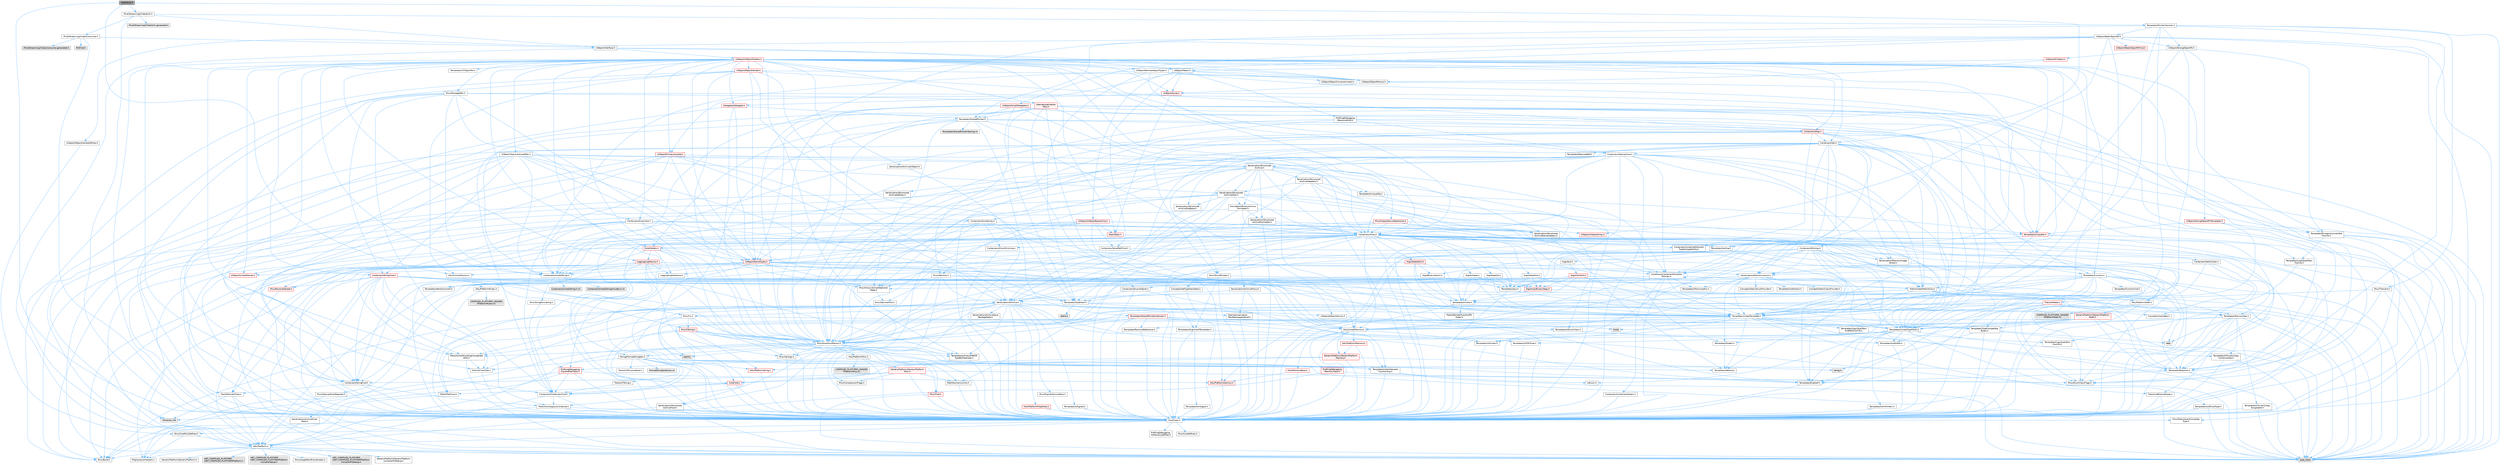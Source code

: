 digraph "VideoSink.h"
{
 // INTERACTIVE_SVG=YES
 // LATEX_PDF_SIZE
  bgcolor="transparent";
  edge [fontname=Helvetica,fontsize=10,labelfontname=Helvetica,labelfontsize=10];
  node [fontname=Helvetica,fontsize=10,shape=box,height=0.2,width=0.4];
  Node1 [id="Node000001",label="VideoSink.h",height=0.2,width=0.4,color="gray40", fillcolor="grey60", style="filled", fontcolor="black",tooltip=" "];
  Node1 -> Node2 [id="edge1_Node000001_Node000002",color="steelblue1",style="solid",tooltip=" "];
  Node2 [id="Node000002",label="Containers/Set.h",height=0.2,width=0.4,color="grey40", fillcolor="white", style="filled",URL="$d4/d45/Set_8h.html",tooltip=" "];
  Node2 -> Node3 [id="edge2_Node000002_Node000003",color="steelblue1",style="solid",tooltip=" "];
  Node3 [id="Node000003",label="Containers/ContainerAllocation\lPolicies.h",height=0.2,width=0.4,color="grey40", fillcolor="white", style="filled",URL="$d7/dff/ContainerAllocationPolicies_8h.html",tooltip=" "];
  Node3 -> Node4 [id="edge3_Node000003_Node000004",color="steelblue1",style="solid",tooltip=" "];
  Node4 [id="Node000004",label="CoreTypes.h",height=0.2,width=0.4,color="grey40", fillcolor="white", style="filled",URL="$dc/dec/CoreTypes_8h.html",tooltip=" "];
  Node4 -> Node5 [id="edge4_Node000004_Node000005",color="steelblue1",style="solid",tooltip=" "];
  Node5 [id="Node000005",label="HAL/Platform.h",height=0.2,width=0.4,color="grey40", fillcolor="white", style="filled",URL="$d9/dd0/Platform_8h.html",tooltip=" "];
  Node5 -> Node6 [id="edge5_Node000005_Node000006",color="steelblue1",style="solid",tooltip=" "];
  Node6 [id="Node000006",label="Misc/Build.h",height=0.2,width=0.4,color="grey40", fillcolor="white", style="filled",URL="$d3/dbb/Build_8h.html",tooltip=" "];
  Node5 -> Node7 [id="edge6_Node000005_Node000007",color="steelblue1",style="solid",tooltip=" "];
  Node7 [id="Node000007",label="Misc/LargeWorldCoordinates.h",height=0.2,width=0.4,color="grey40", fillcolor="white", style="filled",URL="$d2/dcb/LargeWorldCoordinates_8h.html",tooltip=" "];
  Node5 -> Node8 [id="edge7_Node000005_Node000008",color="steelblue1",style="solid",tooltip=" "];
  Node8 [id="Node000008",label="type_traits",height=0.2,width=0.4,color="grey60", fillcolor="#E0E0E0", style="filled",tooltip=" "];
  Node5 -> Node9 [id="edge8_Node000005_Node000009",color="steelblue1",style="solid",tooltip=" "];
  Node9 [id="Node000009",label="PreprocessorHelpers.h",height=0.2,width=0.4,color="grey40", fillcolor="white", style="filled",URL="$db/ddb/PreprocessorHelpers_8h.html",tooltip=" "];
  Node5 -> Node10 [id="edge9_Node000005_Node000010",color="steelblue1",style="solid",tooltip=" "];
  Node10 [id="Node000010",label="UBT_COMPILED_PLATFORM\l/UBT_COMPILED_PLATFORMPlatform\lCompilerPreSetup.h",height=0.2,width=0.4,color="grey60", fillcolor="#E0E0E0", style="filled",tooltip=" "];
  Node5 -> Node11 [id="edge10_Node000005_Node000011",color="steelblue1",style="solid",tooltip=" "];
  Node11 [id="Node000011",label="GenericPlatform/GenericPlatform\lCompilerPreSetup.h",height=0.2,width=0.4,color="grey40", fillcolor="white", style="filled",URL="$d9/dc8/GenericPlatformCompilerPreSetup_8h.html",tooltip=" "];
  Node5 -> Node12 [id="edge11_Node000005_Node000012",color="steelblue1",style="solid",tooltip=" "];
  Node12 [id="Node000012",label="GenericPlatform/GenericPlatform.h",height=0.2,width=0.4,color="grey40", fillcolor="white", style="filled",URL="$d6/d84/GenericPlatform_8h.html",tooltip=" "];
  Node5 -> Node13 [id="edge12_Node000005_Node000013",color="steelblue1",style="solid",tooltip=" "];
  Node13 [id="Node000013",label="UBT_COMPILED_PLATFORM\l/UBT_COMPILED_PLATFORMPlatform.h",height=0.2,width=0.4,color="grey60", fillcolor="#E0E0E0", style="filled",tooltip=" "];
  Node5 -> Node14 [id="edge13_Node000005_Node000014",color="steelblue1",style="solid",tooltip=" "];
  Node14 [id="Node000014",label="UBT_COMPILED_PLATFORM\l/UBT_COMPILED_PLATFORMPlatform\lCompilerSetup.h",height=0.2,width=0.4,color="grey60", fillcolor="#E0E0E0", style="filled",tooltip=" "];
  Node4 -> Node15 [id="edge14_Node000004_Node000015",color="steelblue1",style="solid",tooltip=" "];
  Node15 [id="Node000015",label="ProfilingDebugging\l/UMemoryDefines.h",height=0.2,width=0.4,color="grey40", fillcolor="white", style="filled",URL="$d2/da2/UMemoryDefines_8h.html",tooltip=" "];
  Node4 -> Node16 [id="edge15_Node000004_Node000016",color="steelblue1",style="solid",tooltip=" "];
  Node16 [id="Node000016",label="Misc/CoreMiscDefines.h",height=0.2,width=0.4,color="grey40", fillcolor="white", style="filled",URL="$da/d38/CoreMiscDefines_8h.html",tooltip=" "];
  Node16 -> Node5 [id="edge16_Node000016_Node000005",color="steelblue1",style="solid",tooltip=" "];
  Node16 -> Node9 [id="edge17_Node000016_Node000009",color="steelblue1",style="solid",tooltip=" "];
  Node4 -> Node17 [id="edge18_Node000004_Node000017",color="steelblue1",style="solid",tooltip=" "];
  Node17 [id="Node000017",label="Misc/CoreDefines.h",height=0.2,width=0.4,color="grey40", fillcolor="white", style="filled",URL="$d3/dd2/CoreDefines_8h.html",tooltip=" "];
  Node3 -> Node18 [id="edge19_Node000003_Node000018",color="steelblue1",style="solid",tooltip=" "];
  Node18 [id="Node000018",label="Containers/ContainerHelpers.h",height=0.2,width=0.4,color="grey40", fillcolor="white", style="filled",URL="$d7/d33/ContainerHelpers_8h.html",tooltip=" "];
  Node18 -> Node4 [id="edge20_Node000018_Node000004",color="steelblue1",style="solid",tooltip=" "];
  Node3 -> Node3 [id="edge21_Node000003_Node000003",color="steelblue1",style="solid",tooltip=" "];
  Node3 -> Node19 [id="edge22_Node000003_Node000019",color="steelblue1",style="solid",tooltip=" "];
  Node19 [id="Node000019",label="HAL/PlatformMath.h",height=0.2,width=0.4,color="grey40", fillcolor="white", style="filled",URL="$dc/d53/PlatformMath_8h.html",tooltip=" "];
  Node19 -> Node4 [id="edge23_Node000019_Node000004",color="steelblue1",style="solid",tooltip=" "];
  Node19 -> Node20 [id="edge24_Node000019_Node000020",color="steelblue1",style="solid",tooltip=" "];
  Node20 [id="Node000020",label="GenericPlatform/GenericPlatform\lMath.h",height=0.2,width=0.4,color="red", fillcolor="#FFF0F0", style="filled",URL="$d5/d79/GenericPlatformMath_8h.html",tooltip=" "];
  Node20 -> Node4 [id="edge25_Node000020_Node000004",color="steelblue1",style="solid",tooltip=" "];
  Node20 -> Node21 [id="edge26_Node000020_Node000021",color="steelblue1",style="solid",tooltip=" "];
  Node21 [id="Node000021",label="Containers/ContainersFwd.h",height=0.2,width=0.4,color="grey40", fillcolor="white", style="filled",URL="$d4/d0a/ContainersFwd_8h.html",tooltip=" "];
  Node21 -> Node5 [id="edge27_Node000021_Node000005",color="steelblue1",style="solid",tooltip=" "];
  Node21 -> Node4 [id="edge28_Node000021_Node000004",color="steelblue1",style="solid",tooltip=" "];
  Node21 -> Node22 [id="edge29_Node000021_Node000022",color="steelblue1",style="solid",tooltip=" "];
  Node22 [id="Node000022",label="Traits/IsContiguousContainer.h",height=0.2,width=0.4,color="grey40", fillcolor="white", style="filled",URL="$d5/d3c/IsContiguousContainer_8h.html",tooltip=" "];
  Node22 -> Node4 [id="edge30_Node000022_Node000004",color="steelblue1",style="solid",tooltip=" "];
  Node22 -> Node23 [id="edge31_Node000022_Node000023",color="steelblue1",style="solid",tooltip=" "];
  Node23 [id="Node000023",label="Misc/StaticAssertComplete\lType.h",height=0.2,width=0.4,color="grey40", fillcolor="white", style="filled",URL="$d5/d4e/StaticAssertCompleteType_8h.html",tooltip=" "];
  Node22 -> Node24 [id="edge32_Node000022_Node000024",color="steelblue1",style="solid",tooltip=" "];
  Node24 [id="Node000024",label="initializer_list",height=0.2,width=0.4,color="grey60", fillcolor="#E0E0E0", style="filled",tooltip=" "];
  Node20 -> Node35 [id="edge33_Node000020_Node000035",color="steelblue1",style="solid",tooltip=" "];
  Node35 [id="Node000035",label="Templates/AndOrNot.h",height=0.2,width=0.4,color="grey40", fillcolor="white", style="filled",URL="$db/d0a/AndOrNot_8h.html",tooltip=" "];
  Node35 -> Node4 [id="edge34_Node000035_Node000004",color="steelblue1",style="solid",tooltip=" "];
  Node20 -> Node39 [id="edge35_Node000020_Node000039",color="steelblue1",style="solid",tooltip=" "];
  Node39 [id="Node000039",label="Templates/UnrealTypeTraits.h",height=0.2,width=0.4,color="grey40", fillcolor="white", style="filled",URL="$d2/d2d/UnrealTypeTraits_8h.html",tooltip=" "];
  Node39 -> Node4 [id="edge36_Node000039_Node000004",color="steelblue1",style="solid",tooltip=" "];
  Node39 -> Node40 [id="edge37_Node000039_Node000040",color="steelblue1",style="solid",tooltip=" "];
  Node40 [id="Node000040",label="Templates/IsPointer.h",height=0.2,width=0.4,color="grey40", fillcolor="white", style="filled",URL="$d7/d05/IsPointer_8h.html",tooltip=" "];
  Node40 -> Node4 [id="edge38_Node000040_Node000004",color="steelblue1",style="solid",tooltip=" "];
  Node39 -> Node41 [id="edge39_Node000039_Node000041",color="steelblue1",style="solid",tooltip=" "];
  Node41 [id="Node000041",label="Misc/AssertionMacros.h",height=0.2,width=0.4,color="grey40", fillcolor="white", style="filled",URL="$d0/dfa/AssertionMacros_8h.html",tooltip=" "];
  Node41 -> Node4 [id="edge40_Node000041_Node000004",color="steelblue1",style="solid",tooltip=" "];
  Node41 -> Node5 [id="edge41_Node000041_Node000005",color="steelblue1",style="solid",tooltip=" "];
  Node41 -> Node42 [id="edge42_Node000041_Node000042",color="steelblue1",style="solid",tooltip=" "];
  Node42 [id="Node000042",label="HAL/PlatformMisc.h",height=0.2,width=0.4,color="grey40", fillcolor="white", style="filled",URL="$d0/df5/PlatformMisc_8h.html",tooltip=" "];
  Node42 -> Node4 [id="edge43_Node000042_Node000004",color="steelblue1",style="solid",tooltip=" "];
  Node42 -> Node43 [id="edge44_Node000042_Node000043",color="steelblue1",style="solid",tooltip=" "];
  Node43 [id="Node000043",label="GenericPlatform/GenericPlatform\lMisc.h",height=0.2,width=0.4,color="red", fillcolor="#FFF0F0", style="filled",URL="$db/d9a/GenericPlatformMisc_8h.html",tooltip=" "];
  Node43 -> Node44 [id="edge45_Node000043_Node000044",color="steelblue1",style="solid",tooltip=" "];
  Node44 [id="Node000044",label="Containers/StringFwd.h",height=0.2,width=0.4,color="grey40", fillcolor="white", style="filled",URL="$df/d37/StringFwd_8h.html",tooltip=" "];
  Node44 -> Node4 [id="edge46_Node000044_Node000004",color="steelblue1",style="solid",tooltip=" "];
  Node44 -> Node45 [id="edge47_Node000044_Node000045",color="steelblue1",style="solid",tooltip=" "];
  Node45 [id="Node000045",label="Traits/ElementType.h",height=0.2,width=0.4,color="grey40", fillcolor="white", style="filled",URL="$d5/d4f/ElementType_8h.html",tooltip=" "];
  Node45 -> Node5 [id="edge48_Node000045_Node000005",color="steelblue1",style="solid",tooltip=" "];
  Node45 -> Node24 [id="edge49_Node000045_Node000024",color="steelblue1",style="solid",tooltip=" "];
  Node45 -> Node8 [id="edge50_Node000045_Node000008",color="steelblue1",style="solid",tooltip=" "];
  Node44 -> Node22 [id="edge51_Node000044_Node000022",color="steelblue1",style="solid",tooltip=" "];
  Node43 -> Node46 [id="edge52_Node000043_Node000046",color="steelblue1",style="solid",tooltip=" "];
  Node46 [id="Node000046",label="CoreFwd.h",height=0.2,width=0.4,color="red", fillcolor="#FFF0F0", style="filled",URL="$d1/d1e/CoreFwd_8h.html",tooltip=" "];
  Node46 -> Node4 [id="edge53_Node000046_Node000004",color="steelblue1",style="solid",tooltip=" "];
  Node46 -> Node21 [id="edge54_Node000046_Node000021",color="steelblue1",style="solid",tooltip=" "];
  Node46 -> Node47 [id="edge55_Node000046_Node000047",color="steelblue1",style="solid",tooltip=" "];
  Node47 [id="Node000047",label="Math/MathFwd.h",height=0.2,width=0.4,color="grey40", fillcolor="white", style="filled",URL="$d2/d10/MathFwd_8h.html",tooltip=" "];
  Node47 -> Node5 [id="edge56_Node000047_Node000005",color="steelblue1",style="solid",tooltip=" "];
  Node43 -> Node4 [id="edge57_Node000043_Node000004",color="steelblue1",style="solid",tooltip=" "];
  Node43 -> Node50 [id="edge58_Node000043_Node000050",color="steelblue1",style="solid",tooltip=" "];
  Node50 [id="Node000050",label="Math/NumericLimits.h",height=0.2,width=0.4,color="grey40", fillcolor="white", style="filled",URL="$df/d1b/NumericLimits_8h.html",tooltip=" "];
  Node50 -> Node4 [id="edge59_Node000050_Node000004",color="steelblue1",style="solid",tooltip=" "];
  Node43 -> Node51 [id="edge60_Node000043_Node000051",color="steelblue1",style="solid",tooltip=" "];
  Node51 [id="Node000051",label="Misc/CompressionFlags.h",height=0.2,width=0.4,color="grey40", fillcolor="white", style="filled",URL="$d9/d76/CompressionFlags_8h.html",tooltip=" "];
  Node43 -> Node52 [id="edge61_Node000043_Node000052",color="steelblue1",style="solid",tooltip=" "];
  Node52 [id="Node000052",label="Misc/EnumClassFlags.h",height=0.2,width=0.4,color="grey40", fillcolor="white", style="filled",URL="$d8/de7/EnumClassFlags_8h.html",tooltip=" "];
  Node42 -> Node55 [id="edge62_Node000042_Node000055",color="steelblue1",style="solid",tooltip=" "];
  Node55 [id="Node000055",label="COMPILED_PLATFORM_HEADER\l(PlatformMisc.h)",height=0.2,width=0.4,color="grey60", fillcolor="#E0E0E0", style="filled",tooltip=" "];
  Node42 -> Node56 [id="edge63_Node000042_Node000056",color="steelblue1",style="solid",tooltip=" "];
  Node56 [id="Node000056",label="ProfilingDebugging\l/CpuProfilerTrace.h",height=0.2,width=0.4,color="red", fillcolor="#FFF0F0", style="filled",URL="$da/dcb/CpuProfilerTrace_8h.html",tooltip=" "];
  Node56 -> Node4 [id="edge64_Node000056_Node000004",color="steelblue1",style="solid",tooltip=" "];
  Node56 -> Node21 [id="edge65_Node000056_Node000021",color="steelblue1",style="solid",tooltip=" "];
  Node56 -> Node57 [id="edge66_Node000056_Node000057",color="steelblue1",style="solid",tooltip=" "];
  Node57 [id="Node000057",label="HAL/PlatformAtomics.h",height=0.2,width=0.4,color="red", fillcolor="#FFF0F0", style="filled",URL="$d3/d36/PlatformAtomics_8h.html",tooltip=" "];
  Node57 -> Node4 [id="edge67_Node000057_Node000004",color="steelblue1",style="solid",tooltip=" "];
  Node56 -> Node9 [id="edge68_Node000056_Node000009",color="steelblue1",style="solid",tooltip=" "];
  Node56 -> Node6 [id="edge69_Node000056_Node000006",color="steelblue1",style="solid",tooltip=" "];
  Node41 -> Node9 [id="edge70_Node000041_Node000009",color="steelblue1",style="solid",tooltip=" "];
  Node41 -> Node64 [id="edge71_Node000041_Node000064",color="steelblue1",style="solid",tooltip=" "];
  Node64 [id="Node000064",label="Templates/EnableIf.h",height=0.2,width=0.4,color="grey40", fillcolor="white", style="filled",URL="$d7/d60/EnableIf_8h.html",tooltip=" "];
  Node64 -> Node4 [id="edge72_Node000064_Node000004",color="steelblue1",style="solid",tooltip=" "];
  Node41 -> Node65 [id="edge73_Node000041_Node000065",color="steelblue1",style="solid",tooltip=" "];
  Node65 [id="Node000065",label="Templates/IsArrayOrRefOf\lTypeByPredicate.h",height=0.2,width=0.4,color="grey40", fillcolor="white", style="filled",URL="$d6/da1/IsArrayOrRefOfTypeByPredicate_8h.html",tooltip=" "];
  Node65 -> Node4 [id="edge74_Node000065_Node000004",color="steelblue1",style="solid",tooltip=" "];
  Node41 -> Node66 [id="edge75_Node000041_Node000066",color="steelblue1",style="solid",tooltip=" "];
  Node66 [id="Node000066",label="Templates/IsValidVariadic\lFunctionArg.h",height=0.2,width=0.4,color="grey40", fillcolor="white", style="filled",URL="$d0/dc8/IsValidVariadicFunctionArg_8h.html",tooltip=" "];
  Node66 -> Node4 [id="edge76_Node000066_Node000004",color="steelblue1",style="solid",tooltip=" "];
  Node66 -> Node67 [id="edge77_Node000066_Node000067",color="steelblue1",style="solid",tooltip=" "];
  Node67 [id="Node000067",label="IsEnum.h",height=0.2,width=0.4,color="grey40", fillcolor="white", style="filled",URL="$d4/de5/IsEnum_8h.html",tooltip=" "];
  Node66 -> Node8 [id="edge78_Node000066_Node000008",color="steelblue1",style="solid",tooltip=" "];
  Node41 -> Node68 [id="edge79_Node000041_Node000068",color="steelblue1",style="solid",tooltip=" "];
  Node68 [id="Node000068",label="Traits/IsCharEncodingCompatible\lWith.h",height=0.2,width=0.4,color="grey40", fillcolor="white", style="filled",URL="$df/dd1/IsCharEncodingCompatibleWith_8h.html",tooltip=" "];
  Node68 -> Node8 [id="edge80_Node000068_Node000008",color="steelblue1",style="solid",tooltip=" "];
  Node68 -> Node69 [id="edge81_Node000068_Node000069",color="steelblue1",style="solid",tooltip=" "];
  Node69 [id="Node000069",label="Traits/IsCharType.h",height=0.2,width=0.4,color="grey40", fillcolor="white", style="filled",URL="$db/d51/IsCharType_8h.html",tooltip=" "];
  Node69 -> Node4 [id="edge82_Node000069_Node000004",color="steelblue1",style="solid",tooltip=" "];
  Node41 -> Node70 [id="edge83_Node000041_Node000070",color="steelblue1",style="solid",tooltip=" "];
  Node70 [id="Node000070",label="Misc/VarArgs.h",height=0.2,width=0.4,color="grey40", fillcolor="white", style="filled",URL="$d5/d6f/VarArgs_8h.html",tooltip=" "];
  Node70 -> Node4 [id="edge84_Node000070_Node000004",color="steelblue1",style="solid",tooltip=" "];
  Node41 -> Node71 [id="edge85_Node000041_Node000071",color="steelblue1",style="solid",tooltip=" "];
  Node71 [id="Node000071",label="String/FormatStringSan.h",height=0.2,width=0.4,color="grey40", fillcolor="white", style="filled",URL="$d3/d8b/FormatStringSan_8h.html",tooltip=" "];
  Node71 -> Node8 [id="edge86_Node000071_Node000008",color="steelblue1",style="solid",tooltip=" "];
  Node71 -> Node4 [id="edge87_Node000071_Node000004",color="steelblue1",style="solid",tooltip=" "];
  Node71 -> Node72 [id="edge88_Node000071_Node000072",color="steelblue1",style="solid",tooltip=" "];
  Node72 [id="Node000072",label="Templates/Requires.h",height=0.2,width=0.4,color="grey40", fillcolor="white", style="filled",URL="$dc/d96/Requires_8h.html",tooltip=" "];
  Node72 -> Node64 [id="edge89_Node000072_Node000064",color="steelblue1",style="solid",tooltip=" "];
  Node72 -> Node8 [id="edge90_Node000072_Node000008",color="steelblue1",style="solid",tooltip=" "];
  Node71 -> Node73 [id="edge91_Node000071_Node000073",color="steelblue1",style="solid",tooltip=" "];
  Node73 [id="Node000073",label="Templates/Identity.h",height=0.2,width=0.4,color="grey40", fillcolor="white", style="filled",URL="$d0/dd5/Identity_8h.html",tooltip=" "];
  Node71 -> Node66 [id="edge92_Node000071_Node000066",color="steelblue1",style="solid",tooltip=" "];
  Node71 -> Node69 [id="edge93_Node000071_Node000069",color="steelblue1",style="solid",tooltip=" "];
  Node71 -> Node74 [id="edge94_Node000071_Node000074",color="steelblue1",style="solid",tooltip=" "];
  Node74 [id="Node000074",label="Traits/IsTEnumAsByte.h",height=0.2,width=0.4,color="grey40", fillcolor="white", style="filled",URL="$d1/de6/IsTEnumAsByte_8h.html",tooltip=" "];
  Node71 -> Node75 [id="edge95_Node000071_Node000075",color="steelblue1",style="solid",tooltip=" "];
  Node75 [id="Node000075",label="Traits/IsTString.h",height=0.2,width=0.4,color="grey40", fillcolor="white", style="filled",URL="$d0/df8/IsTString_8h.html",tooltip=" "];
  Node75 -> Node21 [id="edge96_Node000075_Node000021",color="steelblue1",style="solid",tooltip=" "];
  Node71 -> Node21 [id="edge97_Node000071_Node000021",color="steelblue1",style="solid",tooltip=" "];
  Node71 -> Node76 [id="edge98_Node000071_Node000076",color="steelblue1",style="solid",tooltip=" "];
  Node76 [id="Node000076",label="FormatStringSanErrors.inl",height=0.2,width=0.4,color="grey60", fillcolor="#E0E0E0", style="filled",tooltip=" "];
  Node41 -> Node77 [id="edge99_Node000041_Node000077",color="steelblue1",style="solid",tooltip=" "];
  Node77 [id="Node000077",label="atomic",height=0.2,width=0.4,color="grey60", fillcolor="#E0E0E0", style="filled",tooltip=" "];
  Node39 -> Node35 [id="edge100_Node000039_Node000035",color="steelblue1",style="solid",tooltip=" "];
  Node39 -> Node64 [id="edge101_Node000039_Node000064",color="steelblue1",style="solid",tooltip=" "];
  Node39 -> Node78 [id="edge102_Node000039_Node000078",color="steelblue1",style="solid",tooltip=" "];
  Node78 [id="Node000078",label="Templates/IsArithmetic.h",height=0.2,width=0.4,color="grey40", fillcolor="white", style="filled",URL="$d2/d5d/IsArithmetic_8h.html",tooltip=" "];
  Node78 -> Node4 [id="edge103_Node000078_Node000004",color="steelblue1",style="solid",tooltip=" "];
  Node39 -> Node67 [id="edge104_Node000039_Node000067",color="steelblue1",style="solid",tooltip=" "];
  Node39 -> Node79 [id="edge105_Node000039_Node000079",color="steelblue1",style="solid",tooltip=" "];
  Node79 [id="Node000079",label="Templates/Models.h",height=0.2,width=0.4,color="grey40", fillcolor="white", style="filled",URL="$d3/d0c/Models_8h.html",tooltip=" "];
  Node79 -> Node73 [id="edge106_Node000079_Node000073",color="steelblue1",style="solid",tooltip=" "];
  Node39 -> Node80 [id="edge107_Node000039_Node000080",color="steelblue1",style="solid",tooltip=" "];
  Node80 [id="Node000080",label="Templates/IsPODType.h",height=0.2,width=0.4,color="grey40", fillcolor="white", style="filled",URL="$d7/db1/IsPODType_8h.html",tooltip=" "];
  Node80 -> Node4 [id="edge108_Node000080_Node000004",color="steelblue1",style="solid",tooltip=" "];
  Node39 -> Node81 [id="edge109_Node000039_Node000081",color="steelblue1",style="solid",tooltip=" "];
  Node81 [id="Node000081",label="Templates/IsUECoreType.h",height=0.2,width=0.4,color="grey40", fillcolor="white", style="filled",URL="$d1/db8/IsUECoreType_8h.html",tooltip=" "];
  Node81 -> Node4 [id="edge110_Node000081_Node000004",color="steelblue1",style="solid",tooltip=" "];
  Node81 -> Node8 [id="edge111_Node000081_Node000008",color="steelblue1",style="solid",tooltip=" "];
  Node39 -> Node82 [id="edge112_Node000039_Node000082",color="steelblue1",style="solid",tooltip=" "];
  Node82 [id="Node000082",label="Templates/IsTriviallyCopy\lConstructible.h",height=0.2,width=0.4,color="grey40", fillcolor="white", style="filled",URL="$d3/d78/IsTriviallyCopyConstructible_8h.html",tooltip=" "];
  Node82 -> Node4 [id="edge113_Node000082_Node000004",color="steelblue1",style="solid",tooltip=" "];
  Node82 -> Node8 [id="edge114_Node000082_Node000008",color="steelblue1",style="solid",tooltip=" "];
  Node20 -> Node72 [id="edge115_Node000020_Node000072",color="steelblue1",style="solid",tooltip=" "];
  Node20 -> Node86 [id="edge116_Node000020_Node000086",color="steelblue1",style="solid",tooltip=" "];
  Node86 [id="Node000086",label="Templates/TypeCompatible\lBytes.h",height=0.2,width=0.4,color="grey40", fillcolor="white", style="filled",URL="$df/d0a/TypeCompatibleBytes_8h.html",tooltip=" "];
  Node86 -> Node4 [id="edge117_Node000086_Node000004",color="steelblue1",style="solid",tooltip=" "];
  Node86 -> Node34 [id="edge118_Node000086_Node000034",color="steelblue1",style="solid",tooltip=" "];
  Node34 [id="Node000034",label="string.h",height=0.2,width=0.4,color="grey60", fillcolor="#E0E0E0", style="filled",tooltip=" "];
  Node86 -> Node26 [id="edge119_Node000086_Node000026",color="steelblue1",style="solid",tooltip=" "];
  Node26 [id="Node000026",label="new",height=0.2,width=0.4,color="grey60", fillcolor="#E0E0E0", style="filled",tooltip=" "];
  Node86 -> Node8 [id="edge120_Node000086_Node000008",color="steelblue1",style="solid",tooltip=" "];
  Node20 -> Node87 [id="edge121_Node000020_Node000087",color="steelblue1",style="solid",tooltip=" "];
  Node87 [id="Node000087",label="limits",height=0.2,width=0.4,color="grey60", fillcolor="#E0E0E0", style="filled",tooltip=" "];
  Node20 -> Node8 [id="edge122_Node000020_Node000008",color="steelblue1",style="solid",tooltip=" "];
  Node19 -> Node88 [id="edge123_Node000019_Node000088",color="steelblue1",style="solid",tooltip=" "];
  Node88 [id="Node000088",label="COMPILED_PLATFORM_HEADER\l(PlatformMath.h)",height=0.2,width=0.4,color="grey60", fillcolor="#E0E0E0", style="filled",tooltip=" "];
  Node3 -> Node89 [id="edge124_Node000003_Node000089",color="steelblue1",style="solid",tooltip=" "];
  Node89 [id="Node000089",label="HAL/UnrealMemory.h",height=0.2,width=0.4,color="grey40", fillcolor="white", style="filled",URL="$d9/d96/UnrealMemory_8h.html",tooltip=" "];
  Node89 -> Node4 [id="edge125_Node000089_Node000004",color="steelblue1",style="solid",tooltip=" "];
  Node89 -> Node90 [id="edge126_Node000089_Node000090",color="steelblue1",style="solid",tooltip=" "];
  Node90 [id="Node000090",label="GenericPlatform/GenericPlatform\lMemory.h",height=0.2,width=0.4,color="red", fillcolor="#FFF0F0", style="filled",URL="$dd/d22/GenericPlatformMemory_8h.html",tooltip=" "];
  Node90 -> Node46 [id="edge127_Node000090_Node000046",color="steelblue1",style="solid",tooltip=" "];
  Node90 -> Node4 [id="edge128_Node000090_Node000004",color="steelblue1",style="solid",tooltip=" "];
  Node90 -> Node91 [id="edge129_Node000090_Node000091",color="steelblue1",style="solid",tooltip=" "];
  Node91 [id="Node000091",label="HAL/PlatformString.h",height=0.2,width=0.4,color="red", fillcolor="#FFF0F0", style="filled",URL="$db/db5/PlatformString_8h.html",tooltip=" "];
  Node91 -> Node4 [id="edge130_Node000091_Node000004",color="steelblue1",style="solid",tooltip=" "];
  Node90 -> Node34 [id="edge131_Node000090_Node000034",color="steelblue1",style="solid",tooltip=" "];
  Node89 -> Node93 [id="edge132_Node000089_Node000093",color="steelblue1",style="solid",tooltip=" "];
  Node93 [id="Node000093",label="HAL/MemoryBase.h",height=0.2,width=0.4,color="red", fillcolor="#FFF0F0", style="filled",URL="$d6/d9f/MemoryBase_8h.html",tooltip=" "];
  Node93 -> Node4 [id="edge133_Node000093_Node000004",color="steelblue1",style="solid",tooltip=" "];
  Node93 -> Node57 [id="edge134_Node000093_Node000057",color="steelblue1",style="solid",tooltip=" "];
  Node89 -> Node103 [id="edge135_Node000089_Node000103",color="steelblue1",style="solid",tooltip=" "];
  Node103 [id="Node000103",label="HAL/PlatformMemory.h",height=0.2,width=0.4,color="red", fillcolor="#FFF0F0", style="filled",URL="$de/d68/PlatformMemory_8h.html",tooltip=" "];
  Node103 -> Node4 [id="edge136_Node000103_Node000004",color="steelblue1",style="solid",tooltip=" "];
  Node103 -> Node90 [id="edge137_Node000103_Node000090",color="steelblue1",style="solid",tooltip=" "];
  Node89 -> Node105 [id="edge138_Node000089_Node000105",color="steelblue1",style="solid",tooltip=" "];
  Node105 [id="Node000105",label="ProfilingDebugging\l/MemoryTrace.h",height=0.2,width=0.4,color="red", fillcolor="#FFF0F0", style="filled",URL="$da/dd7/MemoryTrace_8h.html",tooltip=" "];
  Node105 -> Node5 [id="edge139_Node000105_Node000005",color="steelblue1",style="solid",tooltip=" "];
  Node105 -> Node52 [id="edge140_Node000105_Node000052",color="steelblue1",style="solid",tooltip=" "];
  Node89 -> Node40 [id="edge141_Node000089_Node000040",color="steelblue1",style="solid",tooltip=" "];
  Node3 -> Node50 [id="edge142_Node000003_Node000050",color="steelblue1",style="solid",tooltip=" "];
  Node3 -> Node41 [id="edge143_Node000003_Node000041",color="steelblue1",style="solid",tooltip=" "];
  Node3 -> Node106 [id="edge144_Node000003_Node000106",color="steelblue1",style="solid",tooltip=" "];
  Node106 [id="Node000106",label="Templates/IsPolymorphic.h",height=0.2,width=0.4,color="grey40", fillcolor="white", style="filled",URL="$dc/d20/IsPolymorphic_8h.html",tooltip=" "];
  Node3 -> Node107 [id="edge145_Node000003_Node000107",color="steelblue1",style="solid",tooltip=" "];
  Node107 [id="Node000107",label="Templates/MemoryOps.h",height=0.2,width=0.4,color="grey40", fillcolor="white", style="filled",URL="$db/dea/MemoryOps_8h.html",tooltip=" "];
  Node107 -> Node4 [id="edge146_Node000107_Node000004",color="steelblue1",style="solid",tooltip=" "];
  Node107 -> Node89 [id="edge147_Node000107_Node000089",color="steelblue1",style="solid",tooltip=" "];
  Node107 -> Node101 [id="edge148_Node000107_Node000101",color="steelblue1",style="solid",tooltip=" "];
  Node101 [id="Node000101",label="Templates/IsTriviallyCopy\lAssignable.h",height=0.2,width=0.4,color="grey40", fillcolor="white", style="filled",URL="$d2/df2/IsTriviallyCopyAssignable_8h.html",tooltip=" "];
  Node101 -> Node4 [id="edge149_Node000101_Node000004",color="steelblue1",style="solid",tooltip=" "];
  Node101 -> Node8 [id="edge150_Node000101_Node000008",color="steelblue1",style="solid",tooltip=" "];
  Node107 -> Node82 [id="edge151_Node000107_Node000082",color="steelblue1",style="solid",tooltip=" "];
  Node107 -> Node72 [id="edge152_Node000107_Node000072",color="steelblue1",style="solid",tooltip=" "];
  Node107 -> Node39 [id="edge153_Node000107_Node000039",color="steelblue1",style="solid",tooltip=" "];
  Node107 -> Node108 [id="edge154_Node000107_Node000108",color="steelblue1",style="solid",tooltip=" "];
  Node108 [id="Node000108",label="Traits/UseBitwiseSwap.h",height=0.2,width=0.4,color="grey40", fillcolor="white", style="filled",URL="$db/df3/UseBitwiseSwap_8h.html",tooltip=" "];
  Node108 -> Node4 [id="edge155_Node000108_Node000004",color="steelblue1",style="solid",tooltip=" "];
  Node108 -> Node8 [id="edge156_Node000108_Node000008",color="steelblue1",style="solid",tooltip=" "];
  Node107 -> Node26 [id="edge157_Node000107_Node000026",color="steelblue1",style="solid",tooltip=" "];
  Node107 -> Node8 [id="edge158_Node000107_Node000008",color="steelblue1",style="solid",tooltip=" "];
  Node3 -> Node86 [id="edge159_Node000003_Node000086",color="steelblue1",style="solid",tooltip=" "];
  Node3 -> Node8 [id="edge160_Node000003_Node000008",color="steelblue1",style="solid",tooltip=" "];
  Node2 -> Node109 [id="edge161_Node000002_Node000109",color="steelblue1",style="solid",tooltip=" "];
  Node109 [id="Node000109",label="Containers/ContainerElement\lTypeCompatibility.h",height=0.2,width=0.4,color="grey40", fillcolor="white", style="filled",URL="$df/ddf/ContainerElementTypeCompatibility_8h.html",tooltip=" "];
  Node109 -> Node4 [id="edge162_Node000109_Node000004",color="steelblue1",style="solid",tooltip=" "];
  Node109 -> Node39 [id="edge163_Node000109_Node000039",color="steelblue1",style="solid",tooltip=" "];
  Node2 -> Node110 [id="edge164_Node000002_Node000110",color="steelblue1",style="solid",tooltip=" "];
  Node110 [id="Node000110",label="Containers/SetUtilities.h",height=0.2,width=0.4,color="grey40", fillcolor="white", style="filled",URL="$dc/de5/SetUtilities_8h.html",tooltip=" "];
  Node110 -> Node4 [id="edge165_Node000110_Node000004",color="steelblue1",style="solid",tooltip=" "];
  Node110 -> Node111 [id="edge166_Node000110_Node000111",color="steelblue1",style="solid",tooltip=" "];
  Node111 [id="Node000111",label="Serialization/MemoryLayout.h",height=0.2,width=0.4,color="grey40", fillcolor="white", style="filled",URL="$d7/d66/MemoryLayout_8h.html",tooltip=" "];
  Node111 -> Node112 [id="edge167_Node000111_Node000112",color="steelblue1",style="solid",tooltip=" "];
  Node112 [id="Node000112",label="Concepts/StaticClassProvider.h",height=0.2,width=0.4,color="grey40", fillcolor="white", style="filled",URL="$dd/d83/StaticClassProvider_8h.html",tooltip=" "];
  Node111 -> Node113 [id="edge168_Node000111_Node000113",color="steelblue1",style="solid",tooltip=" "];
  Node113 [id="Node000113",label="Concepts/StaticStructProvider.h",height=0.2,width=0.4,color="grey40", fillcolor="white", style="filled",URL="$d5/d77/StaticStructProvider_8h.html",tooltip=" "];
  Node111 -> Node114 [id="edge169_Node000111_Node000114",color="steelblue1",style="solid",tooltip=" "];
  Node114 [id="Node000114",label="Containers/EnumAsByte.h",height=0.2,width=0.4,color="grey40", fillcolor="white", style="filled",URL="$d6/d9a/EnumAsByte_8h.html",tooltip=" "];
  Node114 -> Node4 [id="edge170_Node000114_Node000004",color="steelblue1",style="solid",tooltip=" "];
  Node114 -> Node80 [id="edge171_Node000114_Node000080",color="steelblue1",style="solid",tooltip=" "];
  Node114 -> Node115 [id="edge172_Node000114_Node000115",color="steelblue1",style="solid",tooltip=" "];
  Node115 [id="Node000115",label="Templates/TypeHash.h",height=0.2,width=0.4,color="grey40", fillcolor="white", style="filled",URL="$d1/d62/TypeHash_8h.html",tooltip=" "];
  Node115 -> Node4 [id="edge173_Node000115_Node000004",color="steelblue1",style="solid",tooltip=" "];
  Node115 -> Node72 [id="edge174_Node000115_Node000072",color="steelblue1",style="solid",tooltip=" "];
  Node115 -> Node116 [id="edge175_Node000115_Node000116",color="steelblue1",style="solid",tooltip=" "];
  Node116 [id="Node000116",label="Misc/Crc.h",height=0.2,width=0.4,color="grey40", fillcolor="white", style="filled",URL="$d4/dd2/Crc_8h.html",tooltip=" "];
  Node116 -> Node4 [id="edge176_Node000116_Node000004",color="steelblue1",style="solid",tooltip=" "];
  Node116 -> Node91 [id="edge177_Node000116_Node000091",color="steelblue1",style="solid",tooltip=" "];
  Node116 -> Node41 [id="edge178_Node000116_Node000041",color="steelblue1",style="solid",tooltip=" "];
  Node116 -> Node117 [id="edge179_Node000116_Node000117",color="steelblue1",style="solid",tooltip=" "];
  Node117 [id="Node000117",label="Misc/CString.h",height=0.2,width=0.4,color="red", fillcolor="#FFF0F0", style="filled",URL="$d2/d49/CString_8h.html",tooltip=" "];
  Node117 -> Node4 [id="edge180_Node000117_Node000004",color="steelblue1",style="solid",tooltip=" "];
  Node117 -> Node91 [id="edge181_Node000117_Node000091",color="steelblue1",style="solid",tooltip=" "];
  Node117 -> Node41 [id="edge182_Node000117_Node000041",color="steelblue1",style="solid",tooltip=" "];
  Node117 -> Node118 [id="edge183_Node000117_Node000118",color="steelblue1",style="solid",tooltip=" "];
  Node118 [id="Node000118",label="Misc/Char.h",height=0.2,width=0.4,color="red", fillcolor="#FFF0F0", style="filled",URL="$d0/d58/Char_8h.html",tooltip=" "];
  Node118 -> Node4 [id="edge184_Node000118_Node000004",color="steelblue1",style="solid",tooltip=" "];
  Node118 -> Node8 [id="edge185_Node000118_Node000008",color="steelblue1",style="solid",tooltip=" "];
  Node117 -> Node70 [id="edge186_Node000117_Node000070",color="steelblue1",style="solid",tooltip=" "];
  Node117 -> Node65 [id="edge187_Node000117_Node000065",color="steelblue1",style="solid",tooltip=" "];
  Node117 -> Node66 [id="edge188_Node000117_Node000066",color="steelblue1",style="solid",tooltip=" "];
  Node117 -> Node68 [id="edge189_Node000117_Node000068",color="steelblue1",style="solid",tooltip=" "];
  Node116 -> Node118 [id="edge190_Node000116_Node000118",color="steelblue1",style="solid",tooltip=" "];
  Node116 -> Node39 [id="edge191_Node000116_Node000039",color="steelblue1",style="solid",tooltip=" "];
  Node116 -> Node69 [id="edge192_Node000116_Node000069",color="steelblue1",style="solid",tooltip=" "];
  Node115 -> Node121 [id="edge193_Node000115_Node000121",color="steelblue1",style="solid",tooltip=" "];
  Node121 [id="Node000121",label="stdint.h",height=0.2,width=0.4,color="grey60", fillcolor="#E0E0E0", style="filled",tooltip=" "];
  Node115 -> Node8 [id="edge194_Node000115_Node000008",color="steelblue1",style="solid",tooltip=" "];
  Node111 -> Node44 [id="edge195_Node000111_Node000044",color="steelblue1",style="solid",tooltip=" "];
  Node111 -> Node89 [id="edge196_Node000111_Node000089",color="steelblue1",style="solid",tooltip=" "];
  Node111 -> Node122 [id="edge197_Node000111_Node000122",color="steelblue1",style="solid",tooltip=" "];
  Node122 [id="Node000122",label="Misc/DelayedAutoRegister.h",height=0.2,width=0.4,color="grey40", fillcolor="white", style="filled",URL="$d1/dda/DelayedAutoRegister_8h.html",tooltip=" "];
  Node122 -> Node5 [id="edge198_Node000122_Node000005",color="steelblue1",style="solid",tooltip=" "];
  Node111 -> Node64 [id="edge199_Node000111_Node000064",color="steelblue1",style="solid",tooltip=" "];
  Node111 -> Node123 [id="edge200_Node000111_Node000123",color="steelblue1",style="solid",tooltip=" "];
  Node123 [id="Node000123",label="Templates/IsAbstract.h",height=0.2,width=0.4,color="grey40", fillcolor="white", style="filled",URL="$d8/db7/IsAbstract_8h.html",tooltip=" "];
  Node111 -> Node106 [id="edge201_Node000111_Node000106",color="steelblue1",style="solid",tooltip=" "];
  Node111 -> Node79 [id="edge202_Node000111_Node000079",color="steelblue1",style="solid",tooltip=" "];
  Node111 -> Node124 [id="edge203_Node000111_Node000124",color="steelblue1",style="solid",tooltip=" "];
  Node124 [id="Node000124",label="Templates/UnrealTemplate.h",height=0.2,width=0.4,color="grey40", fillcolor="white", style="filled",URL="$d4/d24/UnrealTemplate_8h.html",tooltip=" "];
  Node124 -> Node4 [id="edge204_Node000124_Node000004",color="steelblue1",style="solid",tooltip=" "];
  Node124 -> Node40 [id="edge205_Node000124_Node000040",color="steelblue1",style="solid",tooltip=" "];
  Node124 -> Node89 [id="edge206_Node000124_Node000089",color="steelblue1",style="solid",tooltip=" "];
  Node124 -> Node125 [id="edge207_Node000124_Node000125",color="steelblue1",style="solid",tooltip=" "];
  Node125 [id="Node000125",label="Templates/CopyQualifiers\lAndRefsFromTo.h",height=0.2,width=0.4,color="grey40", fillcolor="white", style="filled",URL="$d3/db3/CopyQualifiersAndRefsFromTo_8h.html",tooltip=" "];
  Node125 -> Node126 [id="edge208_Node000125_Node000126",color="steelblue1",style="solid",tooltip=" "];
  Node126 [id="Node000126",label="Templates/CopyQualifiers\lFromTo.h",height=0.2,width=0.4,color="grey40", fillcolor="white", style="filled",URL="$d5/db4/CopyQualifiersFromTo_8h.html",tooltip=" "];
  Node124 -> Node39 [id="edge209_Node000124_Node000039",color="steelblue1",style="solid",tooltip=" "];
  Node124 -> Node37 [id="edge210_Node000124_Node000037",color="steelblue1",style="solid",tooltip=" "];
  Node37 [id="Node000037",label="Templates/RemoveReference.h",height=0.2,width=0.4,color="grey40", fillcolor="white", style="filled",URL="$da/dbe/RemoveReference_8h.html",tooltip=" "];
  Node37 -> Node4 [id="edge211_Node000037_Node000004",color="steelblue1",style="solid",tooltip=" "];
  Node124 -> Node72 [id="edge212_Node000124_Node000072",color="steelblue1",style="solid",tooltip=" "];
  Node124 -> Node86 [id="edge213_Node000124_Node000086",color="steelblue1",style="solid",tooltip=" "];
  Node124 -> Node73 [id="edge214_Node000124_Node000073",color="steelblue1",style="solid",tooltip=" "];
  Node124 -> Node22 [id="edge215_Node000124_Node000022",color="steelblue1",style="solid",tooltip=" "];
  Node124 -> Node108 [id="edge216_Node000124_Node000108",color="steelblue1",style="solid",tooltip=" "];
  Node124 -> Node8 [id="edge217_Node000124_Node000008",color="steelblue1",style="solid",tooltip=" "];
  Node110 -> Node107 [id="edge218_Node000110_Node000107",color="steelblue1",style="solid",tooltip=" "];
  Node110 -> Node39 [id="edge219_Node000110_Node000039",color="steelblue1",style="solid",tooltip=" "];
  Node2 -> Node127 [id="edge220_Node000002_Node000127",color="steelblue1",style="solid",tooltip=" "];
  Node127 [id="Node000127",label="Containers/SparseArray.h",height=0.2,width=0.4,color="grey40", fillcolor="white", style="filled",URL="$d5/dbf/SparseArray_8h.html",tooltip=" "];
  Node127 -> Node4 [id="edge221_Node000127_Node000004",color="steelblue1",style="solid",tooltip=" "];
  Node127 -> Node41 [id="edge222_Node000127_Node000041",color="steelblue1",style="solid",tooltip=" "];
  Node127 -> Node89 [id="edge223_Node000127_Node000089",color="steelblue1",style="solid",tooltip=" "];
  Node127 -> Node39 [id="edge224_Node000127_Node000039",color="steelblue1",style="solid",tooltip=" "];
  Node127 -> Node124 [id="edge225_Node000127_Node000124",color="steelblue1",style="solid",tooltip=" "];
  Node127 -> Node3 [id="edge226_Node000127_Node000003",color="steelblue1",style="solid",tooltip=" "];
  Node127 -> Node128 [id="edge227_Node000127_Node000128",color="steelblue1",style="solid",tooltip=" "];
  Node128 [id="Node000128",label="Templates/Less.h",height=0.2,width=0.4,color="grey40", fillcolor="white", style="filled",URL="$de/dc8/Less_8h.html",tooltip=" "];
  Node128 -> Node4 [id="edge228_Node000128_Node000004",color="steelblue1",style="solid",tooltip=" "];
  Node128 -> Node124 [id="edge229_Node000128_Node000124",color="steelblue1",style="solid",tooltip=" "];
  Node127 -> Node129 [id="edge230_Node000127_Node000129",color="steelblue1",style="solid",tooltip=" "];
  Node129 [id="Node000129",label="Containers/Array.h",height=0.2,width=0.4,color="grey40", fillcolor="white", style="filled",URL="$df/dd0/Array_8h.html",tooltip=" "];
  Node129 -> Node4 [id="edge231_Node000129_Node000004",color="steelblue1",style="solid",tooltip=" "];
  Node129 -> Node41 [id="edge232_Node000129_Node000041",color="steelblue1",style="solid",tooltip=" "];
  Node129 -> Node130 [id="edge233_Node000129_Node000130",color="steelblue1",style="solid",tooltip=" "];
  Node130 [id="Node000130",label="Misc/IntrusiveUnsetOptional\lState.h",height=0.2,width=0.4,color="grey40", fillcolor="white", style="filled",URL="$d2/d0a/IntrusiveUnsetOptionalState_8h.html",tooltip=" "];
  Node130 -> Node131 [id="edge234_Node000130_Node000131",color="steelblue1",style="solid",tooltip=" "];
  Node131 [id="Node000131",label="Misc/OptionalFwd.h",height=0.2,width=0.4,color="grey40", fillcolor="white", style="filled",URL="$dc/d50/OptionalFwd_8h.html",tooltip=" "];
  Node129 -> Node132 [id="edge235_Node000129_Node000132",color="steelblue1",style="solid",tooltip=" "];
  Node132 [id="Node000132",label="Misc/ReverseIterate.h",height=0.2,width=0.4,color="red", fillcolor="#FFF0F0", style="filled",URL="$db/de3/ReverseIterate_8h.html",tooltip=" "];
  Node132 -> Node5 [id="edge236_Node000132_Node000005",color="steelblue1",style="solid",tooltip=" "];
  Node129 -> Node89 [id="edge237_Node000129_Node000089",color="steelblue1",style="solid",tooltip=" "];
  Node129 -> Node39 [id="edge238_Node000129_Node000039",color="steelblue1",style="solid",tooltip=" "];
  Node129 -> Node124 [id="edge239_Node000129_Node000124",color="steelblue1",style="solid",tooltip=" "];
  Node129 -> Node134 [id="edge240_Node000129_Node000134",color="steelblue1",style="solid",tooltip=" "];
  Node134 [id="Node000134",label="Containers/AllowShrinking.h",height=0.2,width=0.4,color="grey40", fillcolor="white", style="filled",URL="$d7/d1a/AllowShrinking_8h.html",tooltip=" "];
  Node134 -> Node4 [id="edge241_Node000134_Node000004",color="steelblue1",style="solid",tooltip=" "];
  Node129 -> Node3 [id="edge242_Node000129_Node000003",color="steelblue1",style="solid",tooltip=" "];
  Node129 -> Node109 [id="edge243_Node000129_Node000109",color="steelblue1",style="solid",tooltip=" "];
  Node129 -> Node135 [id="edge244_Node000129_Node000135",color="steelblue1",style="solid",tooltip=" "];
  Node135 [id="Node000135",label="Serialization/Archive.h",height=0.2,width=0.4,color="grey40", fillcolor="white", style="filled",URL="$d7/d3b/Archive_8h.html",tooltip=" "];
  Node135 -> Node46 [id="edge245_Node000135_Node000046",color="steelblue1",style="solid",tooltip=" "];
  Node135 -> Node4 [id="edge246_Node000135_Node000004",color="steelblue1",style="solid",tooltip=" "];
  Node135 -> Node136 [id="edge247_Node000135_Node000136",color="steelblue1",style="solid",tooltip=" "];
  Node136 [id="Node000136",label="HAL/PlatformProperties.h",height=0.2,width=0.4,color="red", fillcolor="#FFF0F0", style="filled",URL="$d9/db0/PlatformProperties_8h.html",tooltip=" "];
  Node136 -> Node4 [id="edge248_Node000136_Node000004",color="steelblue1",style="solid",tooltip=" "];
  Node135 -> Node139 [id="edge249_Node000135_Node000139",color="steelblue1",style="solid",tooltip=" "];
  Node139 [id="Node000139",label="Internationalization\l/TextNamespaceFwd.h",height=0.2,width=0.4,color="grey40", fillcolor="white", style="filled",URL="$d8/d97/TextNamespaceFwd_8h.html",tooltip=" "];
  Node139 -> Node4 [id="edge250_Node000139_Node000004",color="steelblue1",style="solid",tooltip=" "];
  Node135 -> Node47 [id="edge251_Node000135_Node000047",color="steelblue1",style="solid",tooltip=" "];
  Node135 -> Node41 [id="edge252_Node000135_Node000041",color="steelblue1",style="solid",tooltip=" "];
  Node135 -> Node6 [id="edge253_Node000135_Node000006",color="steelblue1",style="solid",tooltip=" "];
  Node135 -> Node51 [id="edge254_Node000135_Node000051",color="steelblue1",style="solid",tooltip=" "];
  Node135 -> Node140 [id="edge255_Node000135_Node000140",color="steelblue1",style="solid",tooltip=" "];
  Node140 [id="Node000140",label="Misc/EngineVersionBase.h",height=0.2,width=0.4,color="grey40", fillcolor="white", style="filled",URL="$d5/d2b/EngineVersionBase_8h.html",tooltip=" "];
  Node140 -> Node4 [id="edge256_Node000140_Node000004",color="steelblue1",style="solid",tooltip=" "];
  Node135 -> Node70 [id="edge257_Node000135_Node000070",color="steelblue1",style="solid",tooltip=" "];
  Node135 -> Node141 [id="edge258_Node000135_Node000141",color="steelblue1",style="solid",tooltip=" "];
  Node141 [id="Node000141",label="Serialization/ArchiveCook\lData.h",height=0.2,width=0.4,color="grey40", fillcolor="white", style="filled",URL="$dc/db6/ArchiveCookData_8h.html",tooltip=" "];
  Node141 -> Node5 [id="edge259_Node000141_Node000005",color="steelblue1",style="solid",tooltip=" "];
  Node135 -> Node142 [id="edge260_Node000135_Node000142",color="steelblue1",style="solid",tooltip=" "];
  Node142 [id="Node000142",label="Serialization/ArchiveSave\lPackageData.h",height=0.2,width=0.4,color="grey40", fillcolor="white", style="filled",URL="$d1/d37/ArchiveSavePackageData_8h.html",tooltip=" "];
  Node135 -> Node64 [id="edge261_Node000135_Node000064",color="steelblue1",style="solid",tooltip=" "];
  Node135 -> Node65 [id="edge262_Node000135_Node000065",color="steelblue1",style="solid",tooltip=" "];
  Node135 -> Node143 [id="edge263_Node000135_Node000143",color="steelblue1",style="solid",tooltip=" "];
  Node143 [id="Node000143",label="Templates/IsEnumClass.h",height=0.2,width=0.4,color="grey40", fillcolor="white", style="filled",URL="$d7/d15/IsEnumClass_8h.html",tooltip=" "];
  Node143 -> Node4 [id="edge264_Node000143_Node000004",color="steelblue1",style="solid",tooltip=" "];
  Node143 -> Node35 [id="edge265_Node000143_Node000035",color="steelblue1",style="solid",tooltip=" "];
  Node135 -> Node84 [id="edge266_Node000135_Node000084",color="steelblue1",style="solid",tooltip=" "];
  Node84 [id="Node000084",label="Templates/IsSigned.h",height=0.2,width=0.4,color="grey40", fillcolor="white", style="filled",URL="$d8/dd8/IsSigned_8h.html",tooltip=" "];
  Node84 -> Node4 [id="edge267_Node000084_Node000004",color="steelblue1",style="solid",tooltip=" "];
  Node135 -> Node66 [id="edge268_Node000135_Node000066",color="steelblue1",style="solid",tooltip=" "];
  Node135 -> Node124 [id="edge269_Node000135_Node000124",color="steelblue1",style="solid",tooltip=" "];
  Node135 -> Node68 [id="edge270_Node000135_Node000068",color="steelblue1",style="solid",tooltip=" "];
  Node135 -> Node144 [id="edge271_Node000135_Node000144",color="steelblue1",style="solid",tooltip=" "];
  Node144 [id="Node000144",label="UObject/ObjectVersion.h",height=0.2,width=0.4,color="grey40", fillcolor="white", style="filled",URL="$da/d63/ObjectVersion_8h.html",tooltip=" "];
  Node144 -> Node4 [id="edge272_Node000144_Node000004",color="steelblue1",style="solid",tooltip=" "];
  Node129 -> Node145 [id="edge273_Node000129_Node000145",color="steelblue1",style="solid",tooltip=" "];
  Node145 [id="Node000145",label="Serialization/MemoryImage\lWriter.h",height=0.2,width=0.4,color="grey40", fillcolor="white", style="filled",URL="$d0/d08/MemoryImageWriter_8h.html",tooltip=" "];
  Node145 -> Node4 [id="edge274_Node000145_Node000004",color="steelblue1",style="solid",tooltip=" "];
  Node145 -> Node111 [id="edge275_Node000145_Node000111",color="steelblue1",style="solid",tooltip=" "];
  Node129 -> Node146 [id="edge276_Node000129_Node000146",color="steelblue1",style="solid",tooltip=" "];
  Node146 [id="Node000146",label="Algo/Heapify.h",height=0.2,width=0.4,color="grey40", fillcolor="white", style="filled",URL="$d0/d2a/Heapify_8h.html",tooltip=" "];
  Node146 -> Node147 [id="edge277_Node000146_Node000147",color="steelblue1",style="solid",tooltip=" "];
  Node147 [id="Node000147",label="Algo/Impl/BinaryHeap.h",height=0.2,width=0.4,color="red", fillcolor="#FFF0F0", style="filled",URL="$d7/da3/Algo_2Impl_2BinaryHeap_8h.html",tooltip=" "];
  Node147 -> Node148 [id="edge278_Node000147_Node000148",color="steelblue1",style="solid",tooltip=" "];
  Node148 [id="Node000148",label="Templates/Invoke.h",height=0.2,width=0.4,color="grey40", fillcolor="white", style="filled",URL="$d7/deb/Invoke_8h.html",tooltip=" "];
  Node148 -> Node4 [id="edge279_Node000148_Node000004",color="steelblue1",style="solid",tooltip=" "];
  Node148 -> Node149 [id="edge280_Node000148_Node000149",color="steelblue1",style="solid",tooltip=" "];
  Node149 [id="Node000149",label="Traits/MemberFunctionPtr\lOuter.h",height=0.2,width=0.4,color="grey40", fillcolor="white", style="filled",URL="$db/da7/MemberFunctionPtrOuter_8h.html",tooltip=" "];
  Node148 -> Node124 [id="edge281_Node000148_Node000124",color="steelblue1",style="solid",tooltip=" "];
  Node148 -> Node8 [id="edge282_Node000148_Node000008",color="steelblue1",style="solid",tooltip=" "];
  Node147 -> Node8 [id="edge283_Node000147_Node000008",color="steelblue1",style="solid",tooltip=" "];
  Node146 -> Node152 [id="edge284_Node000146_Node000152",color="steelblue1",style="solid",tooltip=" "];
  Node152 [id="Node000152",label="Templates/IdentityFunctor.h",height=0.2,width=0.4,color="grey40", fillcolor="white", style="filled",URL="$d7/d2e/IdentityFunctor_8h.html",tooltip=" "];
  Node152 -> Node5 [id="edge285_Node000152_Node000005",color="steelblue1",style="solid",tooltip=" "];
  Node146 -> Node148 [id="edge286_Node000146_Node000148",color="steelblue1",style="solid",tooltip=" "];
  Node146 -> Node128 [id="edge287_Node000146_Node000128",color="steelblue1",style="solid",tooltip=" "];
  Node146 -> Node124 [id="edge288_Node000146_Node000124",color="steelblue1",style="solid",tooltip=" "];
  Node129 -> Node153 [id="edge289_Node000129_Node000153",color="steelblue1",style="solid",tooltip=" "];
  Node153 [id="Node000153",label="Algo/HeapSort.h",height=0.2,width=0.4,color="grey40", fillcolor="white", style="filled",URL="$d3/d92/HeapSort_8h.html",tooltip=" "];
  Node153 -> Node147 [id="edge290_Node000153_Node000147",color="steelblue1",style="solid",tooltip=" "];
  Node153 -> Node152 [id="edge291_Node000153_Node000152",color="steelblue1",style="solid",tooltip=" "];
  Node153 -> Node128 [id="edge292_Node000153_Node000128",color="steelblue1",style="solid",tooltip=" "];
  Node153 -> Node124 [id="edge293_Node000153_Node000124",color="steelblue1",style="solid",tooltip=" "];
  Node129 -> Node154 [id="edge294_Node000129_Node000154",color="steelblue1",style="solid",tooltip=" "];
  Node154 [id="Node000154",label="Algo/IsHeap.h",height=0.2,width=0.4,color="grey40", fillcolor="white", style="filled",URL="$de/d32/IsHeap_8h.html",tooltip=" "];
  Node154 -> Node147 [id="edge295_Node000154_Node000147",color="steelblue1",style="solid",tooltip=" "];
  Node154 -> Node152 [id="edge296_Node000154_Node000152",color="steelblue1",style="solid",tooltip=" "];
  Node154 -> Node148 [id="edge297_Node000154_Node000148",color="steelblue1",style="solid",tooltip=" "];
  Node154 -> Node128 [id="edge298_Node000154_Node000128",color="steelblue1",style="solid",tooltip=" "];
  Node154 -> Node124 [id="edge299_Node000154_Node000124",color="steelblue1",style="solid",tooltip=" "];
  Node129 -> Node147 [id="edge300_Node000129_Node000147",color="steelblue1",style="solid",tooltip=" "];
  Node129 -> Node155 [id="edge301_Node000129_Node000155",color="steelblue1",style="solid",tooltip=" "];
  Node155 [id="Node000155",label="Algo/StableSort.h",height=0.2,width=0.4,color="red", fillcolor="#FFF0F0", style="filled",URL="$d7/d3c/StableSort_8h.html",tooltip=" "];
  Node155 -> Node156 [id="edge302_Node000155_Node000156",color="steelblue1",style="solid",tooltip=" "];
  Node156 [id="Node000156",label="Algo/BinarySearch.h",height=0.2,width=0.4,color="grey40", fillcolor="white", style="filled",URL="$db/db4/BinarySearch_8h.html",tooltip=" "];
  Node156 -> Node152 [id="edge303_Node000156_Node000152",color="steelblue1",style="solid",tooltip=" "];
  Node156 -> Node148 [id="edge304_Node000156_Node000148",color="steelblue1",style="solid",tooltip=" "];
  Node156 -> Node128 [id="edge305_Node000156_Node000128",color="steelblue1",style="solid",tooltip=" "];
  Node155 -> Node152 [id="edge306_Node000155_Node000152",color="steelblue1",style="solid",tooltip=" "];
  Node155 -> Node148 [id="edge307_Node000155_Node000148",color="steelblue1",style="solid",tooltip=" "];
  Node155 -> Node128 [id="edge308_Node000155_Node000128",color="steelblue1",style="solid",tooltip=" "];
  Node155 -> Node124 [id="edge309_Node000155_Node000124",color="steelblue1",style="solid",tooltip=" "];
  Node129 -> Node158 [id="edge310_Node000129_Node000158",color="steelblue1",style="solid",tooltip=" "];
  Node158 [id="Node000158",label="Concepts/GetTypeHashable.h",height=0.2,width=0.4,color="grey40", fillcolor="white", style="filled",URL="$d3/da2/GetTypeHashable_8h.html",tooltip=" "];
  Node158 -> Node4 [id="edge311_Node000158_Node000004",color="steelblue1",style="solid",tooltip=" "];
  Node158 -> Node115 [id="edge312_Node000158_Node000115",color="steelblue1",style="solid",tooltip=" "];
  Node129 -> Node152 [id="edge313_Node000129_Node000152",color="steelblue1",style="solid",tooltip=" "];
  Node129 -> Node148 [id="edge314_Node000129_Node000148",color="steelblue1",style="solid",tooltip=" "];
  Node129 -> Node128 [id="edge315_Node000129_Node000128",color="steelblue1",style="solid",tooltip=" "];
  Node129 -> Node159 [id="edge316_Node000129_Node000159",color="steelblue1",style="solid",tooltip=" "];
  Node159 [id="Node000159",label="Templates/LosesQualifiers\lFromTo.h",height=0.2,width=0.4,color="grey40", fillcolor="white", style="filled",URL="$d2/db3/LosesQualifiersFromTo_8h.html",tooltip=" "];
  Node159 -> Node126 [id="edge317_Node000159_Node000126",color="steelblue1",style="solid",tooltip=" "];
  Node159 -> Node8 [id="edge318_Node000159_Node000008",color="steelblue1",style="solid",tooltip=" "];
  Node129 -> Node72 [id="edge319_Node000129_Node000072",color="steelblue1",style="solid",tooltip=" "];
  Node129 -> Node160 [id="edge320_Node000129_Node000160",color="steelblue1",style="solid",tooltip=" "];
  Node160 [id="Node000160",label="Templates/Sorting.h",height=0.2,width=0.4,color="grey40", fillcolor="white", style="filled",URL="$d3/d9e/Sorting_8h.html",tooltip=" "];
  Node160 -> Node4 [id="edge321_Node000160_Node000004",color="steelblue1",style="solid",tooltip=" "];
  Node160 -> Node156 [id="edge322_Node000160_Node000156",color="steelblue1",style="solid",tooltip=" "];
  Node160 -> Node161 [id="edge323_Node000160_Node000161",color="steelblue1",style="solid",tooltip=" "];
  Node161 [id="Node000161",label="Algo/Sort.h",height=0.2,width=0.4,color="grey40", fillcolor="white", style="filled",URL="$d1/d87/Sort_8h.html",tooltip=" "];
  Node161 -> Node162 [id="edge324_Node000161_Node000162",color="steelblue1",style="solid",tooltip=" "];
  Node162 [id="Node000162",label="Algo/IntroSort.h",height=0.2,width=0.4,color="red", fillcolor="#FFF0F0", style="filled",URL="$d3/db3/IntroSort_8h.html",tooltip=" "];
  Node162 -> Node147 [id="edge325_Node000162_Node000147",color="steelblue1",style="solid",tooltip=" "];
  Node162 -> Node163 [id="edge326_Node000162_Node000163",color="steelblue1",style="solid",tooltip=" "];
  Node163 [id="Node000163",label="Math/UnrealMathUtility.h",height=0.2,width=0.4,color="grey40", fillcolor="white", style="filled",URL="$db/db8/UnrealMathUtility_8h.html",tooltip=" "];
  Node163 -> Node4 [id="edge327_Node000163_Node000004",color="steelblue1",style="solid",tooltip=" "];
  Node163 -> Node41 [id="edge328_Node000163_Node000041",color="steelblue1",style="solid",tooltip=" "];
  Node163 -> Node19 [id="edge329_Node000163_Node000019",color="steelblue1",style="solid",tooltip=" "];
  Node163 -> Node47 [id="edge330_Node000163_Node000047",color="steelblue1",style="solid",tooltip=" "];
  Node163 -> Node73 [id="edge331_Node000163_Node000073",color="steelblue1",style="solid",tooltip=" "];
  Node163 -> Node72 [id="edge332_Node000163_Node000072",color="steelblue1",style="solid",tooltip=" "];
  Node162 -> Node152 [id="edge333_Node000162_Node000152",color="steelblue1",style="solid",tooltip=" "];
  Node162 -> Node148 [id="edge334_Node000162_Node000148",color="steelblue1",style="solid",tooltip=" "];
  Node162 -> Node128 [id="edge335_Node000162_Node000128",color="steelblue1",style="solid",tooltip=" "];
  Node162 -> Node124 [id="edge336_Node000162_Node000124",color="steelblue1",style="solid",tooltip=" "];
  Node160 -> Node19 [id="edge337_Node000160_Node000019",color="steelblue1",style="solid",tooltip=" "];
  Node160 -> Node128 [id="edge338_Node000160_Node000128",color="steelblue1",style="solid",tooltip=" "];
  Node129 -> Node164 [id="edge339_Node000129_Node000164",color="steelblue1",style="solid",tooltip=" "];
  Node164 [id="Node000164",label="Templates/AlignmentTemplates.h",height=0.2,width=0.4,color="grey40", fillcolor="white", style="filled",URL="$dd/d32/AlignmentTemplates_8h.html",tooltip=" "];
  Node164 -> Node4 [id="edge340_Node000164_Node000004",color="steelblue1",style="solid",tooltip=" "];
  Node164 -> Node85 [id="edge341_Node000164_Node000085",color="steelblue1",style="solid",tooltip=" "];
  Node85 [id="Node000085",label="Templates/IsIntegral.h",height=0.2,width=0.4,color="grey40", fillcolor="white", style="filled",URL="$da/d64/IsIntegral_8h.html",tooltip=" "];
  Node85 -> Node4 [id="edge342_Node000085_Node000004",color="steelblue1",style="solid",tooltip=" "];
  Node164 -> Node40 [id="edge343_Node000164_Node000040",color="steelblue1",style="solid",tooltip=" "];
  Node129 -> Node45 [id="edge344_Node000129_Node000045",color="steelblue1",style="solid",tooltip=" "];
  Node129 -> Node87 [id="edge345_Node000129_Node000087",color="steelblue1",style="solid",tooltip=" "];
  Node129 -> Node8 [id="edge346_Node000129_Node000008",color="steelblue1",style="solid",tooltip=" "];
  Node127 -> Node163 [id="edge347_Node000127_Node000163",color="steelblue1",style="solid",tooltip=" "];
  Node127 -> Node165 [id="edge348_Node000127_Node000165",color="steelblue1",style="solid",tooltip=" "];
  Node165 [id="Node000165",label="Containers/ScriptArray.h",height=0.2,width=0.4,color="grey40", fillcolor="white", style="filled",URL="$dc/daf/ScriptArray_8h.html",tooltip=" "];
  Node165 -> Node4 [id="edge349_Node000165_Node000004",color="steelblue1",style="solid",tooltip=" "];
  Node165 -> Node41 [id="edge350_Node000165_Node000041",color="steelblue1",style="solid",tooltip=" "];
  Node165 -> Node89 [id="edge351_Node000165_Node000089",color="steelblue1",style="solid",tooltip=" "];
  Node165 -> Node134 [id="edge352_Node000165_Node000134",color="steelblue1",style="solid",tooltip=" "];
  Node165 -> Node3 [id="edge353_Node000165_Node000003",color="steelblue1",style="solid",tooltip=" "];
  Node165 -> Node129 [id="edge354_Node000165_Node000129",color="steelblue1",style="solid",tooltip=" "];
  Node165 -> Node24 [id="edge355_Node000165_Node000024",color="steelblue1",style="solid",tooltip=" "];
  Node127 -> Node166 [id="edge356_Node000127_Node000166",color="steelblue1",style="solid",tooltip=" "];
  Node166 [id="Node000166",label="Containers/BitArray.h",height=0.2,width=0.4,color="grey40", fillcolor="white", style="filled",URL="$d1/de4/BitArray_8h.html",tooltip=" "];
  Node166 -> Node3 [id="edge357_Node000166_Node000003",color="steelblue1",style="solid",tooltip=" "];
  Node166 -> Node4 [id="edge358_Node000166_Node000004",color="steelblue1",style="solid",tooltip=" "];
  Node166 -> Node57 [id="edge359_Node000166_Node000057",color="steelblue1",style="solid",tooltip=" "];
  Node166 -> Node89 [id="edge360_Node000166_Node000089",color="steelblue1",style="solid",tooltip=" "];
  Node166 -> Node163 [id="edge361_Node000166_Node000163",color="steelblue1",style="solid",tooltip=" "];
  Node166 -> Node41 [id="edge362_Node000166_Node000041",color="steelblue1",style="solid",tooltip=" "];
  Node166 -> Node52 [id="edge363_Node000166_Node000052",color="steelblue1",style="solid",tooltip=" "];
  Node166 -> Node135 [id="edge364_Node000166_Node000135",color="steelblue1",style="solid",tooltip=" "];
  Node166 -> Node145 [id="edge365_Node000166_Node000145",color="steelblue1",style="solid",tooltip=" "];
  Node166 -> Node111 [id="edge366_Node000166_Node000111",color="steelblue1",style="solid",tooltip=" "];
  Node166 -> Node64 [id="edge367_Node000166_Node000064",color="steelblue1",style="solid",tooltip=" "];
  Node166 -> Node148 [id="edge368_Node000166_Node000148",color="steelblue1",style="solid",tooltip=" "];
  Node166 -> Node124 [id="edge369_Node000166_Node000124",color="steelblue1",style="solid",tooltip=" "];
  Node166 -> Node39 [id="edge370_Node000166_Node000039",color="steelblue1",style="solid",tooltip=" "];
  Node127 -> Node167 [id="edge371_Node000127_Node000167",color="steelblue1",style="solid",tooltip=" "];
  Node167 [id="Node000167",label="Serialization/Structured\lArchive.h",height=0.2,width=0.4,color="grey40", fillcolor="white", style="filled",URL="$d9/d1e/StructuredArchive_8h.html",tooltip=" "];
  Node167 -> Node129 [id="edge372_Node000167_Node000129",color="steelblue1",style="solid",tooltip=" "];
  Node167 -> Node3 [id="edge373_Node000167_Node000003",color="steelblue1",style="solid",tooltip=" "];
  Node167 -> Node4 [id="edge374_Node000167_Node000004",color="steelblue1",style="solid",tooltip=" "];
  Node167 -> Node168 [id="edge375_Node000167_Node000168",color="steelblue1",style="solid",tooltip=" "];
  Node168 [id="Node000168",label="Formatters/BinaryArchive\lFormatter.h",height=0.2,width=0.4,color="grey40", fillcolor="white", style="filled",URL="$d2/d01/BinaryArchiveFormatter_8h.html",tooltip=" "];
  Node168 -> Node129 [id="edge376_Node000168_Node000129",color="steelblue1",style="solid",tooltip=" "];
  Node168 -> Node5 [id="edge377_Node000168_Node000005",color="steelblue1",style="solid",tooltip=" "];
  Node168 -> Node135 [id="edge378_Node000168_Node000135",color="steelblue1",style="solid",tooltip=" "];
  Node168 -> Node169 [id="edge379_Node000168_Node000169",color="steelblue1",style="solid",tooltip=" "];
  Node169 [id="Node000169",label="Serialization/Structured\lArchiveFormatter.h",height=0.2,width=0.4,color="grey40", fillcolor="white", style="filled",URL="$db/dfe/StructuredArchiveFormatter_8h.html",tooltip=" "];
  Node169 -> Node129 [id="edge380_Node000169_Node000129",color="steelblue1",style="solid",tooltip=" "];
  Node169 -> Node46 [id="edge381_Node000169_Node000046",color="steelblue1",style="solid",tooltip=" "];
  Node169 -> Node4 [id="edge382_Node000169_Node000004",color="steelblue1",style="solid",tooltip=" "];
  Node169 -> Node170 [id="edge383_Node000169_Node000170",color="steelblue1",style="solid",tooltip=" "];
  Node170 [id="Node000170",label="Serialization/Structured\lArchiveNameHelpers.h",height=0.2,width=0.4,color="grey40", fillcolor="white", style="filled",URL="$d0/d7b/StructuredArchiveNameHelpers_8h.html",tooltip=" "];
  Node170 -> Node4 [id="edge384_Node000170_Node000004",color="steelblue1",style="solid",tooltip=" "];
  Node170 -> Node73 [id="edge385_Node000170_Node000073",color="steelblue1",style="solid",tooltip=" "];
  Node168 -> Node170 [id="edge386_Node000168_Node000170",color="steelblue1",style="solid",tooltip=" "];
  Node167 -> Node6 [id="edge387_Node000167_Node000006",color="steelblue1",style="solid",tooltip=" "];
  Node167 -> Node135 [id="edge388_Node000167_Node000135",color="steelblue1",style="solid",tooltip=" "];
  Node167 -> Node171 [id="edge389_Node000167_Node000171",color="steelblue1",style="solid",tooltip=" "];
  Node171 [id="Node000171",label="Serialization/Structured\lArchiveAdapters.h",height=0.2,width=0.4,color="grey40", fillcolor="white", style="filled",URL="$d3/de1/StructuredArchiveAdapters_8h.html",tooltip=" "];
  Node171 -> Node4 [id="edge390_Node000171_Node000004",color="steelblue1",style="solid",tooltip=" "];
  Node171 -> Node172 [id="edge391_Node000171_Node000172",color="steelblue1",style="solid",tooltip=" "];
  Node172 [id="Node000172",label="Concepts/Insertable.h",height=0.2,width=0.4,color="grey40", fillcolor="white", style="filled",URL="$d8/d3b/Insertable_8h.html",tooltip=" "];
  Node171 -> Node79 [id="edge392_Node000171_Node000079",color="steelblue1",style="solid",tooltip=" "];
  Node171 -> Node173 [id="edge393_Node000171_Node000173",color="steelblue1",style="solid",tooltip=" "];
  Node173 [id="Node000173",label="Serialization/ArchiveProxy.h",height=0.2,width=0.4,color="grey40", fillcolor="white", style="filled",URL="$dc/dda/ArchiveProxy_8h.html",tooltip=" "];
  Node173 -> Node4 [id="edge394_Node000173_Node000004",color="steelblue1",style="solid",tooltip=" "];
  Node173 -> Node139 [id="edge395_Node000173_Node000139",color="steelblue1",style="solid",tooltip=" "];
  Node173 -> Node135 [id="edge396_Node000173_Node000135",color="steelblue1",style="solid",tooltip=" "];
  Node171 -> Node174 [id="edge397_Node000171_Node000174",color="steelblue1",style="solid",tooltip=" "];
  Node174 [id="Node000174",label="Serialization/Structured\lArchiveSlots.h",height=0.2,width=0.4,color="grey40", fillcolor="white", style="filled",URL="$d2/d87/StructuredArchiveSlots_8h.html",tooltip=" "];
  Node174 -> Node129 [id="edge398_Node000174_Node000129",color="steelblue1",style="solid",tooltip=" "];
  Node174 -> Node4 [id="edge399_Node000174_Node000004",color="steelblue1",style="solid",tooltip=" "];
  Node174 -> Node168 [id="edge400_Node000174_Node000168",color="steelblue1",style="solid",tooltip=" "];
  Node174 -> Node6 [id="edge401_Node000174_Node000006",color="steelblue1",style="solid",tooltip=" "];
  Node174 -> Node175 [id="edge402_Node000174_Node000175",color="steelblue1",style="solid",tooltip=" "];
  Node175 [id="Node000175",label="Misc/Optional.h",height=0.2,width=0.4,color="grey40", fillcolor="white", style="filled",URL="$d2/dae/Optional_8h.html",tooltip=" "];
  Node175 -> Node4 [id="edge403_Node000175_Node000004",color="steelblue1",style="solid",tooltip=" "];
  Node175 -> Node41 [id="edge404_Node000175_Node000041",color="steelblue1",style="solid",tooltip=" "];
  Node175 -> Node130 [id="edge405_Node000175_Node000130",color="steelblue1",style="solid",tooltip=" "];
  Node175 -> Node131 [id="edge406_Node000175_Node000131",color="steelblue1",style="solid",tooltip=" "];
  Node175 -> Node107 [id="edge407_Node000175_Node000107",color="steelblue1",style="solid",tooltip=" "];
  Node175 -> Node124 [id="edge408_Node000175_Node000124",color="steelblue1",style="solid",tooltip=" "];
  Node175 -> Node135 [id="edge409_Node000175_Node000135",color="steelblue1",style="solid",tooltip=" "];
  Node174 -> Node135 [id="edge410_Node000174_Node000135",color="steelblue1",style="solid",tooltip=" "];
  Node174 -> Node176 [id="edge411_Node000174_Node000176",color="steelblue1",style="solid",tooltip=" "];
  Node176 [id="Node000176",label="Serialization/Structured\lArchiveFwd.h",height=0.2,width=0.4,color="grey40", fillcolor="white", style="filled",URL="$d2/df9/StructuredArchiveFwd_8h.html",tooltip=" "];
  Node176 -> Node4 [id="edge412_Node000176_Node000004",color="steelblue1",style="solid",tooltip=" "];
  Node176 -> Node6 [id="edge413_Node000176_Node000006",color="steelblue1",style="solid",tooltip=" "];
  Node176 -> Node8 [id="edge414_Node000176_Node000008",color="steelblue1",style="solid",tooltip=" "];
  Node174 -> Node170 [id="edge415_Node000174_Node000170",color="steelblue1",style="solid",tooltip=" "];
  Node174 -> Node177 [id="edge416_Node000174_Node000177",color="steelblue1",style="solid",tooltip=" "];
  Node177 [id="Node000177",label="Serialization/Structured\lArchiveSlotBase.h",height=0.2,width=0.4,color="grey40", fillcolor="white", style="filled",URL="$d9/d9a/StructuredArchiveSlotBase_8h.html",tooltip=" "];
  Node177 -> Node4 [id="edge417_Node000177_Node000004",color="steelblue1",style="solid",tooltip=" "];
  Node174 -> Node64 [id="edge418_Node000174_Node000064",color="steelblue1",style="solid",tooltip=" "];
  Node174 -> Node143 [id="edge419_Node000174_Node000143",color="steelblue1",style="solid",tooltip=" "];
  Node171 -> Node178 [id="edge420_Node000171_Node000178",color="steelblue1",style="solid",tooltip=" "];
  Node178 [id="Node000178",label="Templates/UniqueObj.h",height=0.2,width=0.4,color="grey40", fillcolor="white", style="filled",URL="$da/d95/UniqueObj_8h.html",tooltip=" "];
  Node178 -> Node4 [id="edge421_Node000178_Node000004",color="steelblue1",style="solid",tooltip=" "];
  Node178 -> Node179 [id="edge422_Node000178_Node000179",color="steelblue1",style="solid",tooltip=" "];
  Node179 [id="Node000179",label="Templates/UniquePtr.h",height=0.2,width=0.4,color="red", fillcolor="#FFF0F0", style="filled",URL="$de/d1a/UniquePtr_8h.html",tooltip=" "];
  Node179 -> Node4 [id="edge423_Node000179_Node000004",color="steelblue1",style="solid",tooltip=" "];
  Node179 -> Node124 [id="edge424_Node000179_Node000124",color="steelblue1",style="solid",tooltip=" "];
  Node179 -> Node72 [id="edge425_Node000179_Node000072",color="steelblue1",style="solid",tooltip=" "];
  Node179 -> Node111 [id="edge426_Node000179_Node000111",color="steelblue1",style="solid",tooltip=" "];
  Node179 -> Node8 [id="edge427_Node000179_Node000008",color="steelblue1",style="solid",tooltip=" "];
  Node167 -> Node182 [id="edge428_Node000167_Node000182",color="steelblue1",style="solid",tooltip=" "];
  Node182 [id="Node000182",label="Serialization/Structured\lArchiveDefines.h",height=0.2,width=0.4,color="grey40", fillcolor="white", style="filled",URL="$d3/d61/StructuredArchiveDefines_8h.html",tooltip=" "];
  Node182 -> Node6 [id="edge429_Node000182_Node000006",color="steelblue1",style="solid",tooltip=" "];
  Node167 -> Node169 [id="edge430_Node000167_Node000169",color="steelblue1",style="solid",tooltip=" "];
  Node167 -> Node176 [id="edge431_Node000167_Node000176",color="steelblue1",style="solid",tooltip=" "];
  Node167 -> Node170 [id="edge432_Node000167_Node000170",color="steelblue1",style="solid",tooltip=" "];
  Node167 -> Node177 [id="edge433_Node000167_Node000177",color="steelblue1",style="solid",tooltip=" "];
  Node167 -> Node174 [id="edge434_Node000167_Node000174",color="steelblue1",style="solid",tooltip=" "];
  Node167 -> Node178 [id="edge435_Node000167_Node000178",color="steelblue1",style="solid",tooltip=" "];
  Node127 -> Node145 [id="edge436_Node000127_Node000145",color="steelblue1",style="solid",tooltip=" "];
  Node127 -> Node183 [id="edge437_Node000127_Node000183",color="steelblue1",style="solid",tooltip=" "];
  Node183 [id="Node000183",label="Containers/UnrealString.h",height=0.2,width=0.4,color="grey40", fillcolor="white", style="filled",URL="$d5/dba/UnrealString_8h.html",tooltip=" "];
  Node183 -> Node184 [id="edge438_Node000183_Node000184",color="steelblue1",style="solid",tooltip=" "];
  Node184 [id="Node000184",label="Containers/UnrealStringIncludes.h.inl",height=0.2,width=0.4,color="grey60", fillcolor="#E0E0E0", style="filled",tooltip=" "];
  Node183 -> Node185 [id="edge439_Node000183_Node000185",color="steelblue1",style="solid",tooltip=" "];
  Node185 [id="Node000185",label="Containers/UnrealString.h.inl",height=0.2,width=0.4,color="grey60", fillcolor="#E0E0E0", style="filled",tooltip=" "];
  Node183 -> Node186 [id="edge440_Node000183_Node000186",color="steelblue1",style="solid",tooltip=" "];
  Node186 [id="Node000186",label="Misc/StringFormatArg.h",height=0.2,width=0.4,color="grey40", fillcolor="white", style="filled",URL="$d2/d16/StringFormatArg_8h.html",tooltip=" "];
  Node186 -> Node21 [id="edge441_Node000186_Node000021",color="steelblue1",style="solid",tooltip=" "];
  Node127 -> Node130 [id="edge442_Node000127_Node000130",color="steelblue1",style="solid",tooltip=" "];
  Node2 -> Node21 [id="edge443_Node000002_Node000021",color="steelblue1",style="solid",tooltip=" "];
  Node2 -> Node163 [id="edge444_Node000002_Node000163",color="steelblue1",style="solid",tooltip=" "];
  Node2 -> Node41 [id="edge445_Node000002_Node000041",color="steelblue1",style="solid",tooltip=" "];
  Node2 -> Node187 [id="edge446_Node000002_Node000187",color="steelblue1",style="solid",tooltip=" "];
  Node187 [id="Node000187",label="Misc/StructBuilder.h",height=0.2,width=0.4,color="grey40", fillcolor="white", style="filled",URL="$d9/db3/StructBuilder_8h.html",tooltip=" "];
  Node187 -> Node4 [id="edge447_Node000187_Node000004",color="steelblue1",style="solid",tooltip=" "];
  Node187 -> Node163 [id="edge448_Node000187_Node000163",color="steelblue1",style="solid",tooltip=" "];
  Node187 -> Node164 [id="edge449_Node000187_Node000164",color="steelblue1",style="solid",tooltip=" "];
  Node2 -> Node145 [id="edge450_Node000002_Node000145",color="steelblue1",style="solid",tooltip=" "];
  Node2 -> Node167 [id="edge451_Node000002_Node000167",color="steelblue1",style="solid",tooltip=" "];
  Node2 -> Node188 [id="edge452_Node000002_Node000188",color="steelblue1",style="solid",tooltip=" "];
  Node188 [id="Node000188",label="Templates/Function.h",height=0.2,width=0.4,color="grey40", fillcolor="white", style="filled",URL="$df/df5/Function_8h.html",tooltip=" "];
  Node188 -> Node4 [id="edge453_Node000188_Node000004",color="steelblue1",style="solid",tooltip=" "];
  Node188 -> Node41 [id="edge454_Node000188_Node000041",color="steelblue1",style="solid",tooltip=" "];
  Node188 -> Node130 [id="edge455_Node000188_Node000130",color="steelblue1",style="solid",tooltip=" "];
  Node188 -> Node89 [id="edge456_Node000188_Node000089",color="steelblue1",style="solid",tooltip=" "];
  Node188 -> Node189 [id="edge457_Node000188_Node000189",color="steelblue1",style="solid",tooltip=" "];
  Node189 [id="Node000189",label="Templates/FunctionFwd.h",height=0.2,width=0.4,color="grey40", fillcolor="white", style="filled",URL="$d6/d54/FunctionFwd_8h.html",tooltip=" "];
  Node188 -> Node39 [id="edge458_Node000188_Node000039",color="steelblue1",style="solid",tooltip=" "];
  Node188 -> Node148 [id="edge459_Node000188_Node000148",color="steelblue1",style="solid",tooltip=" "];
  Node188 -> Node124 [id="edge460_Node000188_Node000124",color="steelblue1",style="solid",tooltip=" "];
  Node188 -> Node72 [id="edge461_Node000188_Node000072",color="steelblue1",style="solid",tooltip=" "];
  Node188 -> Node163 [id="edge462_Node000188_Node000163",color="steelblue1",style="solid",tooltip=" "];
  Node188 -> Node26 [id="edge463_Node000188_Node000026",color="steelblue1",style="solid",tooltip=" "];
  Node188 -> Node8 [id="edge464_Node000188_Node000008",color="steelblue1",style="solid",tooltip=" "];
  Node2 -> Node190 [id="edge465_Node000002_Node000190",color="steelblue1",style="solid",tooltip=" "];
  Node190 [id="Node000190",label="Templates/RetainedRef.h",height=0.2,width=0.4,color="grey40", fillcolor="white", style="filled",URL="$d1/dac/RetainedRef_8h.html",tooltip=" "];
  Node2 -> Node160 [id="edge466_Node000002_Node000160",color="steelblue1",style="solid",tooltip=" "];
  Node2 -> Node115 [id="edge467_Node000002_Node000115",color="steelblue1",style="solid",tooltip=" "];
  Node2 -> Node124 [id="edge468_Node000002_Node000124",color="steelblue1",style="solid",tooltip=" "];
  Node2 -> Node24 [id="edge469_Node000002_Node000024",color="steelblue1",style="solid",tooltip=" "];
  Node2 -> Node8 [id="edge470_Node000002_Node000008",color="steelblue1",style="solid",tooltip=" "];
  Node1 -> Node4 [id="edge471_Node000001_Node000004",color="steelblue1",style="solid",tooltip=" "];
  Node1 -> Node191 [id="edge472_Node000001_Node000191",color="steelblue1",style="solid",tooltip=" "];
  Node191 [id="Node000191",label="HAL/CriticalSection.h",height=0.2,width=0.4,color="grey40", fillcolor="white", style="filled",URL="$d6/d90/CriticalSection_8h.html",tooltip=" "];
  Node191 -> Node192 [id="edge473_Node000191_Node000192",color="steelblue1",style="solid",tooltip=" "];
  Node192 [id="Node000192",label="HAL/PlatformMutex.h",height=0.2,width=0.4,color="grey40", fillcolor="white", style="filled",URL="$d9/d0b/PlatformMutex_8h.html",tooltip=" "];
  Node192 -> Node4 [id="edge474_Node000192_Node000004",color="steelblue1",style="solid",tooltip=" "];
  Node192 -> Node193 [id="edge475_Node000192_Node000193",color="steelblue1",style="solid",tooltip=" "];
  Node193 [id="Node000193",label="COMPILED_PLATFORM_HEADER\l(PlatformMutex.h)",height=0.2,width=0.4,color="grey60", fillcolor="#E0E0E0", style="filled",tooltip=" "];
  Node1 -> Node194 [id="edge476_Node000001_Node000194",color="steelblue1",style="solid",tooltip=" "];
  Node194 [id="Node000194",label="IPixelStreaming2VideoSink.h",height=0.2,width=0.4,color="grey40", fillcolor="white", style="filled",URL="$d7/dcb/IPixelStreaming2VideoSink_8h.html",tooltip=" "];
  Node194 -> Node4 [id="edge477_Node000194_Node000004",color="steelblue1",style="solid",tooltip=" "];
  Node194 -> Node195 [id="edge478_Node000194_Node000195",color="steelblue1",style="solid",tooltip=" "];
  Node195 [id="Node000195",label="IPixelStreaming2VideoConsumer.h",height=0.2,width=0.4,color="grey40", fillcolor="white", style="filled",URL="$d6/d12/IPixelStreaming2VideoConsumer_8h.html",tooltip=" "];
  Node195 -> Node4 [id="edge479_Node000195_Node000004",color="steelblue1",style="solid",tooltip=" "];
  Node195 -> Node196 [id="edge480_Node000195_Node000196",color="steelblue1",style="solid",tooltip=" "];
  Node196 [id="Node000196",label="UObject/Interface.h",height=0.2,width=0.4,color="grey40", fillcolor="white", style="filled",URL="$d7/d91/Interface_8h.html",tooltip=" "];
  Node196 -> Node5 [id="edge481_Node000196_Node000005",color="steelblue1",style="solid",tooltip=" "];
  Node196 -> Node197 [id="edge482_Node000196_Node000197",color="steelblue1",style="solid",tooltip=" "];
  Node197 [id="Node000197",label="UObject/Object.h",height=0.2,width=0.4,color="grey40", fillcolor="white", style="filled",URL="$db/dbf/Object_8h.html",tooltip=" "];
  Node197 -> Node198 [id="edge483_Node000197_Node000198",color="steelblue1",style="solid",tooltip=" "];
  Node198 [id="Node000198",label="UObject/Script.h",height=0.2,width=0.4,color="red", fillcolor="#FFF0F0", style="filled",URL="$de/dc6/Script_8h.html",tooltip=" "];
  Node198 -> Node199 [id="edge484_Node000198_Node000199",color="steelblue1",style="solid",tooltip=" "];
  Node199 [id="Node000199",label="Delegates/Delegate.h",height=0.2,width=0.4,color="red", fillcolor="#FFF0F0", style="filled",URL="$d4/d80/Delegate_8h.html",tooltip=" "];
  Node199 -> Node4 [id="edge485_Node000199_Node000004",color="steelblue1",style="solid",tooltip=" "];
  Node199 -> Node41 [id="edge486_Node000199_Node000041",color="steelblue1",style="solid",tooltip=" "];
  Node199 -> Node200 [id="edge487_Node000199_Node000200",color="steelblue1",style="solid",tooltip=" "];
  Node200 [id="Node000200",label="UObject/NameTypes.h",height=0.2,width=0.4,color="red", fillcolor="#FFF0F0", style="filled",URL="$d6/d35/NameTypes_8h.html",tooltip=" "];
  Node200 -> Node4 [id="edge488_Node000200_Node000004",color="steelblue1",style="solid",tooltip=" "];
  Node200 -> Node41 [id="edge489_Node000200_Node000041",color="steelblue1",style="solid",tooltip=" "];
  Node200 -> Node89 [id="edge490_Node000200_Node000089",color="steelblue1",style="solid",tooltip=" "];
  Node200 -> Node39 [id="edge491_Node000200_Node000039",color="steelblue1",style="solid",tooltip=" "];
  Node200 -> Node124 [id="edge492_Node000200_Node000124",color="steelblue1",style="solid",tooltip=" "];
  Node200 -> Node183 [id="edge493_Node000200_Node000183",color="steelblue1",style="solid",tooltip=" "];
  Node200 -> Node191 [id="edge494_Node000200_Node000191",color="steelblue1",style="solid",tooltip=" "];
  Node200 -> Node44 [id="edge495_Node000200_Node000044",color="steelblue1",style="solid",tooltip=" "];
  Node200 -> Node202 [id="edge496_Node000200_Node000202",color="steelblue1",style="solid",tooltip=" "];
  Node202 [id="Node000202",label="UObject/UnrealNames.h",height=0.2,width=0.4,color="red", fillcolor="#FFF0F0", style="filled",URL="$d8/db1/UnrealNames_8h.html",tooltip=" "];
  Node202 -> Node4 [id="edge497_Node000202_Node000004",color="steelblue1",style="solid",tooltip=" "];
  Node200 -> Node111 [id="edge498_Node000200_Node000111",color="steelblue1",style="solid",tooltip=" "];
  Node200 -> Node130 [id="edge499_Node000200_Node000130",color="steelblue1",style="solid",tooltip=" "];
  Node199 -> Node210 [id="edge500_Node000199_Node000210",color="steelblue1",style="solid",tooltip=" "];
  Node210 [id="Node000210",label="Templates/SharedPointer.h",height=0.2,width=0.4,color="grey40", fillcolor="white", style="filled",URL="$d2/d17/SharedPointer_8h.html",tooltip=" "];
  Node210 -> Node4 [id="edge501_Node000210_Node000004",color="steelblue1",style="solid",tooltip=" "];
  Node210 -> Node130 [id="edge502_Node000210_Node000130",color="steelblue1",style="solid",tooltip=" "];
  Node210 -> Node211 [id="edge503_Node000210_Node000211",color="steelblue1",style="solid",tooltip=" "];
  Node211 [id="Node000211",label="Templates/PointerIsConvertible\lFromTo.h",height=0.2,width=0.4,color="grey40", fillcolor="white", style="filled",URL="$d6/d65/PointerIsConvertibleFromTo_8h.html",tooltip=" "];
  Node211 -> Node4 [id="edge504_Node000211_Node000004",color="steelblue1",style="solid",tooltip=" "];
  Node211 -> Node23 [id="edge505_Node000211_Node000023",color="steelblue1",style="solid",tooltip=" "];
  Node211 -> Node159 [id="edge506_Node000211_Node000159",color="steelblue1",style="solid",tooltip=" "];
  Node211 -> Node8 [id="edge507_Node000211_Node000008",color="steelblue1",style="solid",tooltip=" "];
  Node210 -> Node41 [id="edge508_Node000210_Node000041",color="steelblue1",style="solid",tooltip=" "];
  Node210 -> Node89 [id="edge509_Node000210_Node000089",color="steelblue1",style="solid",tooltip=" "];
  Node210 -> Node129 [id="edge510_Node000210_Node000129",color="steelblue1",style="solid",tooltip=" "];
  Node210 -> Node212 [id="edge511_Node000210_Node000212",color="steelblue1",style="solid",tooltip=" "];
  Node212 [id="Node000212",label="Containers/Map.h",height=0.2,width=0.4,color="red", fillcolor="#FFF0F0", style="filled",URL="$df/d79/Map_8h.html",tooltip=" "];
  Node212 -> Node4 [id="edge512_Node000212_Node000004",color="steelblue1",style="solid",tooltip=" "];
  Node212 -> Node109 [id="edge513_Node000212_Node000109",color="steelblue1",style="solid",tooltip=" "];
  Node212 -> Node2 [id="edge514_Node000212_Node000002",color="steelblue1",style="solid",tooltip=" "];
  Node212 -> Node183 [id="edge515_Node000212_Node000183",color="steelblue1",style="solid",tooltip=" "];
  Node212 -> Node41 [id="edge516_Node000212_Node000041",color="steelblue1",style="solid",tooltip=" "];
  Node212 -> Node187 [id="edge517_Node000212_Node000187",color="steelblue1",style="solid",tooltip=" "];
  Node212 -> Node188 [id="edge518_Node000212_Node000188",color="steelblue1",style="solid",tooltip=" "];
  Node212 -> Node160 [id="edge519_Node000212_Node000160",color="steelblue1",style="solid",tooltip=" "];
  Node212 -> Node124 [id="edge520_Node000212_Node000124",color="steelblue1",style="solid",tooltip=" "];
  Node212 -> Node39 [id="edge521_Node000212_Node000039",color="steelblue1",style="solid",tooltip=" "];
  Node212 -> Node8 [id="edge522_Node000212_Node000008",color="steelblue1",style="solid",tooltip=" "];
  Node210 -> Node217 [id="edge523_Node000210_Node000217",color="steelblue1",style="solid",tooltip=" "];
  Node217 [id="Node000217",label="CoreGlobals.h",height=0.2,width=0.4,color="red", fillcolor="#FFF0F0", style="filled",URL="$d5/d8c/CoreGlobals_8h.html",tooltip=" "];
  Node217 -> Node183 [id="edge524_Node000217_Node000183",color="steelblue1",style="solid",tooltip=" "];
  Node217 -> Node4 [id="edge525_Node000217_Node000004",color="steelblue1",style="solid",tooltip=" "];
  Node217 -> Node221 [id="edge526_Node000217_Node000221",color="steelblue1",style="solid",tooltip=" "];
  Node221 [id="Node000221",label="Logging/LogMacros.h",height=0.2,width=0.4,color="red", fillcolor="#FFF0F0", style="filled",URL="$d0/d16/LogMacros_8h.html",tooltip=" "];
  Node221 -> Node183 [id="edge527_Node000221_Node000183",color="steelblue1",style="solid",tooltip=" "];
  Node221 -> Node4 [id="edge528_Node000221_Node000004",color="steelblue1",style="solid",tooltip=" "];
  Node221 -> Node9 [id="edge529_Node000221_Node000009",color="steelblue1",style="solid",tooltip=" "];
  Node221 -> Node96 [id="edge530_Node000221_Node000096",color="steelblue1",style="solid",tooltip=" "];
  Node96 [id="Node000096",label="Logging/LogVerbosity.h",height=0.2,width=0.4,color="grey40", fillcolor="white", style="filled",URL="$d2/d8f/LogVerbosity_8h.html",tooltip=" "];
  Node96 -> Node4 [id="edge531_Node000096_Node000004",color="steelblue1",style="solid",tooltip=" "];
  Node221 -> Node41 [id="edge532_Node000221_Node000041",color="steelblue1",style="solid",tooltip=" "];
  Node221 -> Node6 [id="edge533_Node000221_Node000006",color="steelblue1",style="solid",tooltip=" "];
  Node221 -> Node70 [id="edge534_Node000221_Node000070",color="steelblue1",style="solid",tooltip=" "];
  Node221 -> Node71 [id="edge535_Node000221_Node000071",color="steelblue1",style="solid",tooltip=" "];
  Node221 -> Node64 [id="edge536_Node000221_Node000064",color="steelblue1",style="solid",tooltip=" "];
  Node221 -> Node65 [id="edge537_Node000221_Node000065",color="steelblue1",style="solid",tooltip=" "];
  Node221 -> Node66 [id="edge538_Node000221_Node000066",color="steelblue1",style="solid",tooltip=" "];
  Node221 -> Node68 [id="edge539_Node000221_Node000068",color="steelblue1",style="solid",tooltip=" "];
  Node221 -> Node8 [id="edge540_Node000221_Node000008",color="steelblue1",style="solid",tooltip=" "];
  Node217 -> Node6 [id="edge541_Node000217_Node000006",color="steelblue1",style="solid",tooltip=" "];
  Node217 -> Node52 [id="edge542_Node000217_Node000052",color="steelblue1",style="solid",tooltip=" "];
  Node217 -> Node56 [id="edge543_Node000217_Node000056",color="steelblue1",style="solid",tooltip=" "];
  Node217 -> Node200 [id="edge544_Node000217_Node000200",color="steelblue1",style="solid",tooltip=" "];
  Node217 -> Node77 [id="edge545_Node000217_Node000077",color="steelblue1",style="solid",tooltip=" "];
  Node210 -> Node225 [id="edge546_Node000210_Node000225",color="steelblue1",style="solid",tooltip=" "];
  Node225 [id="Node000225",label="Templates/SharedPointerInternals.h",height=0.2,width=0.4,color="red", fillcolor="#FFF0F0", style="filled",URL="$de/d3a/SharedPointerInternals_8h.html",tooltip=" "];
  Node225 -> Node4 [id="edge547_Node000225_Node000004",color="steelblue1",style="solid",tooltip=" "];
  Node225 -> Node89 [id="edge548_Node000225_Node000089",color="steelblue1",style="solid",tooltip=" "];
  Node225 -> Node41 [id="edge549_Node000225_Node000041",color="steelblue1",style="solid",tooltip=" "];
  Node225 -> Node37 [id="edge550_Node000225_Node000037",color="steelblue1",style="solid",tooltip=" "];
  Node225 -> Node86 [id="edge551_Node000225_Node000086",color="steelblue1",style="solid",tooltip=" "];
  Node225 -> Node77 [id="edge552_Node000225_Node000077",color="steelblue1",style="solid",tooltip=" "];
  Node225 -> Node8 [id="edge553_Node000225_Node000008",color="steelblue1",style="solid",tooltip=" "];
  Node210 -> Node228 [id="edge554_Node000210_Node000228",color="steelblue1",style="solid",tooltip=" "];
  Node228 [id="Node000228",label="Templates/SharedPointerTesting.inl",height=0.2,width=0.4,color="grey60", fillcolor="#E0E0E0", style="filled",tooltip=" "];
  Node198 -> Node249 [id="edge555_Node000198_Node000249",color="steelblue1",style="solid",tooltip=" "];
  Node249 [id="Node000249",label="Stats/Stats.h",height=0.2,width=0.4,color="red", fillcolor="#FFF0F0", style="filled",URL="$dc/d09/Stats_8h.html",tooltip=" "];
  Node249 -> Node217 [id="edge556_Node000249_Node000217",color="steelblue1",style="solid",tooltip=" "];
  Node249 -> Node4 [id="edge557_Node000249_Node000004",color="steelblue1",style="solid",tooltip=" "];
  Node198 -> Node52 [id="edge558_Node000198_Node000052",color="steelblue1",style="solid",tooltip=" "];
  Node197 -> Node279 [id="edge559_Node000197_Node000279",color="steelblue1",style="solid",tooltip=" "];
  Node279 [id="Node000279",label="UObject/ObjectMacros.h",height=0.2,width=0.4,color="grey40", fillcolor="white", style="filled",URL="$d8/d8d/ObjectMacros_8h.html",tooltip=" "];
  Node279 -> Node52 [id="edge560_Node000279_Node000052",color="steelblue1",style="solid",tooltip=" "];
  Node279 -> Node198 [id="edge561_Node000279_Node000198",color="steelblue1",style="solid",tooltip=" "];
  Node197 -> Node280 [id="edge562_Node000197_Node000280",color="steelblue1",style="solid",tooltip=" "];
  Node280 [id="Node000280",label="UObject/UObjectBaseUtility.h",height=0.2,width=0.4,color="red", fillcolor="#FFF0F0", style="filled",URL="$d2/df9/UObjectBaseUtility_8h.html",tooltip=" "];
  Node280 -> Node44 [id="edge563_Node000280_Node000044",color="steelblue1",style="solid",tooltip=" "];
  Node280 -> Node183 [id="edge564_Node000280_Node000183",color="steelblue1",style="solid",tooltip=" "];
  Node280 -> Node281 [id="edge565_Node000280_Node000281",color="steelblue1",style="solid",tooltip=" "];
  Node281 [id="Node000281",label="Containers/VersePathFwd.h",height=0.2,width=0.4,color="grey40", fillcolor="white", style="filled",URL="$d0/d99/VersePathFwd_8h.html",tooltip=" "];
  Node281 -> Node4 [id="edge566_Node000281_Node000004",color="steelblue1",style="solid",tooltip=" "];
  Node281 -> Node44 [id="edge567_Node000281_Node000044",color="steelblue1",style="solid",tooltip=" "];
  Node280 -> Node19 [id="edge568_Node000280_Node000019",color="steelblue1",style="solid",tooltip=" "];
  Node280 -> Node41 [id="edge569_Node000280_Node000041",color="steelblue1",style="solid",tooltip=" "];
  Node280 -> Node52 [id="edge570_Node000280_Node000052",color="steelblue1",style="solid",tooltip=" "];
  Node280 -> Node56 [id="edge571_Node000280_Node000056",color="steelblue1",style="solid",tooltip=" "];
  Node280 -> Node249 [id="edge572_Node000280_Node000249",color="steelblue1",style="solid",tooltip=" "];
  Node280 -> Node200 [id="edge573_Node000280_Node000200",color="steelblue1",style="solid",tooltip=" "];
  Node280 -> Node144 [id="edge574_Node000280_Node000144",color="steelblue1",style="solid",tooltip=" "];
  Node280 -> Node283 [id="edge575_Node000280_Node000283",color="steelblue1",style="solid",tooltip=" "];
  Node283 [id="Node000283",label="UObject/UObjectArray.h",height=0.2,width=0.4,color="red", fillcolor="#FFF0F0", style="filled",URL="$d1/dc1/UObjectArray_8h.html",tooltip=" "];
  Node197 -> Node319 [id="edge576_Node000197_Node000319",color="steelblue1",style="solid",tooltip=" "];
  Node319 [id="Node000319",label="UObject/ObjectCompileContext.h",height=0.2,width=0.4,color="grey40", fillcolor="white", style="filled",URL="$d6/de9/ObjectCompileContext_8h.html",tooltip=" "];
  Node197 -> Node320 [id="edge577_Node000197_Node000320",color="steelblue1",style="solid",tooltip=" "];
  Node320 [id="Node000320",label="ProfilingDebugging\l/ResourceSize.h",height=0.2,width=0.4,color="grey40", fillcolor="white", style="filled",URL="$dd/d71/ResourceSize_8h.html",tooltip=" "];
  Node320 -> Node212 [id="edge578_Node000320_Node000212",color="steelblue1",style="solid",tooltip=" "];
  Node320 -> Node127 [id="edge579_Node000320_Node000127",color="steelblue1",style="solid",tooltip=" "];
  Node320 -> Node4 [id="edge580_Node000320_Node000004",color="steelblue1",style="solid",tooltip=" "];
  Node320 -> Node41 [id="edge581_Node000320_Node000041",color="steelblue1",style="solid",tooltip=" "];
  Node320 -> Node200 [id="edge582_Node000320_Node000200",color="steelblue1",style="solid",tooltip=" "];
  Node197 -> Node313 [id="edge583_Node000197_Node000313",color="steelblue1",style="solid",tooltip=" "];
  Node313 [id="Node000313",label="UObject/PrimaryAssetId.h",height=0.2,width=0.4,color="red", fillcolor="#FFF0F0", style="filled",URL="$dc/d5c/PrimaryAssetId_8h.html",tooltip=" "];
  Node313 -> Node44 [id="edge584_Node000313_Node000044",color="steelblue1",style="solid",tooltip=" "];
  Node313 -> Node183 [id="edge585_Node000313_Node000183",color="steelblue1",style="solid",tooltip=" "];
  Node313 -> Node5 [id="edge586_Node000313_Node000005",color="steelblue1",style="solid",tooltip=" "];
  Node313 -> Node135 [id="edge587_Node000313_Node000135",color="steelblue1",style="solid",tooltip=" "];
  Node313 -> Node167 [id="edge588_Node000313_Node000167",color="steelblue1",style="solid",tooltip=" "];
  Node313 -> Node115 [id="edge589_Node000313_Node000115",color="steelblue1",style="solid",tooltip=" "];
  Node313 -> Node200 [id="edge590_Node000313_Node000200",color="steelblue1",style="solid",tooltip=" "];
  Node313 -> Node202 [id="edge591_Node000313_Node000202",color="steelblue1",style="solid",tooltip=" "];
  Node197 -> Node281 [id="edge592_Node000197_Node000281",color="steelblue1",style="solid",tooltip=" "];
  Node196 -> Node279 [id="edge593_Node000196_Node000279",color="steelblue1",style="solid",tooltip=" "];
  Node196 -> Node286 [id="edge594_Node000196_Node000286",color="steelblue1",style="solid",tooltip=" "];
  Node286 [id="Node000286",label="UObject/UObjectGlobals.h",height=0.2,width=0.4,color="red", fillcolor="#FFF0F0", style="filled",URL="$d0/da9/UObjectGlobals_8h.html",tooltip=" "];
  Node286 -> Node129 [id="edge595_Node000286_Node000129",color="steelblue1",style="solid",tooltip=" "];
  Node286 -> Node207 [id="edge596_Node000286_Node000207",color="steelblue1",style="solid",tooltip=" "];
  Node207 [id="Node000207",label="Containers/ArrayView.h",height=0.2,width=0.4,color="grey40", fillcolor="white", style="filled",URL="$d7/df4/ArrayView_8h.html",tooltip=" "];
  Node207 -> Node4 [id="edge597_Node000207_Node000004",color="steelblue1",style="solid",tooltip=" "];
  Node207 -> Node21 [id="edge598_Node000207_Node000021",color="steelblue1",style="solid",tooltip=" "];
  Node207 -> Node41 [id="edge599_Node000207_Node000041",color="steelblue1",style="solid",tooltip=" "];
  Node207 -> Node132 [id="edge600_Node000207_Node000132",color="steelblue1",style="solid",tooltip=" "];
  Node207 -> Node130 [id="edge601_Node000207_Node000130",color="steelblue1",style="solid",tooltip=" "];
  Node207 -> Node148 [id="edge602_Node000207_Node000148",color="steelblue1",style="solid",tooltip=" "];
  Node207 -> Node39 [id="edge603_Node000207_Node000039",color="steelblue1",style="solid",tooltip=" "];
  Node207 -> Node45 [id="edge604_Node000207_Node000045",color="steelblue1",style="solid",tooltip=" "];
  Node207 -> Node129 [id="edge605_Node000207_Node000129",color="steelblue1",style="solid",tooltip=" "];
  Node207 -> Node163 [id="edge606_Node000207_Node000163",color="steelblue1",style="solid",tooltip=" "];
  Node207 -> Node8 [id="edge607_Node000207_Node000008",color="steelblue1",style="solid",tooltip=" "];
  Node286 -> Node3 [id="edge608_Node000286_Node000003",color="steelblue1",style="solid",tooltip=" "];
  Node286 -> Node21 [id="edge609_Node000286_Node000021",color="steelblue1",style="solid",tooltip=" "];
  Node286 -> Node212 [id="edge610_Node000286_Node000212",color="steelblue1",style="solid",tooltip=" "];
  Node286 -> Node2 [id="edge611_Node000286_Node000002",color="steelblue1",style="solid",tooltip=" "];
  Node286 -> Node127 [id="edge612_Node000286_Node000127",color="steelblue1",style="solid",tooltip=" "];
  Node286 -> Node44 [id="edge613_Node000286_Node000044",color="steelblue1",style="solid",tooltip=" "];
  Node286 -> Node205 [id="edge614_Node000286_Node000205",color="steelblue1",style="solid",tooltip=" "];
  Node205 [id="Node000205",label="Containers/StringView.h",height=0.2,width=0.4,color="red", fillcolor="#FFF0F0", style="filled",URL="$dd/dea/StringView_8h.html",tooltip=" "];
  Node205 -> Node4 [id="edge615_Node000205_Node000004",color="steelblue1",style="solid",tooltip=" "];
  Node205 -> Node44 [id="edge616_Node000205_Node000044",color="steelblue1",style="solid",tooltip=" "];
  Node205 -> Node89 [id="edge617_Node000205_Node000089",color="steelblue1",style="solid",tooltip=" "];
  Node205 -> Node50 [id="edge618_Node000205_Node000050",color="steelblue1",style="solid",tooltip=" "];
  Node205 -> Node163 [id="edge619_Node000205_Node000163",color="steelblue1",style="solid",tooltip=" "];
  Node205 -> Node116 [id="edge620_Node000205_Node000116",color="steelblue1",style="solid",tooltip=" "];
  Node205 -> Node117 [id="edge621_Node000205_Node000117",color="steelblue1",style="solid",tooltip=" "];
  Node205 -> Node132 [id="edge622_Node000205_Node000132",color="steelblue1",style="solid",tooltip=" "];
  Node205 -> Node72 [id="edge623_Node000205_Node000072",color="steelblue1",style="solid",tooltip=" "];
  Node205 -> Node124 [id="edge624_Node000205_Node000124",color="steelblue1",style="solid",tooltip=" "];
  Node205 -> Node45 [id="edge625_Node000205_Node000045",color="steelblue1",style="solid",tooltip=" "];
  Node205 -> Node68 [id="edge626_Node000205_Node000068",color="steelblue1",style="solid",tooltip=" "];
  Node205 -> Node69 [id="edge627_Node000205_Node000069",color="steelblue1",style="solid",tooltip=" "];
  Node205 -> Node22 [id="edge628_Node000205_Node000022",color="steelblue1",style="solid",tooltip=" "];
  Node205 -> Node8 [id="edge629_Node000205_Node000008",color="steelblue1",style="solid",tooltip=" "];
  Node286 -> Node183 [id="edge630_Node000286_Node000183",color="steelblue1",style="solid",tooltip=" "];
  Node286 -> Node217 [id="edge631_Node000286_Node000217",color="steelblue1",style="solid",tooltip=" "];
  Node286 -> Node4 [id="edge632_Node000286_Node000004",color="steelblue1",style="solid",tooltip=" "];
  Node286 -> Node199 [id="edge633_Node000286_Node000199",color="steelblue1",style="solid",tooltip=" "];
  Node286 -> Node287 [id="edge634_Node000286_Node000287",color="steelblue1",style="solid",tooltip=" "];
  Node287 [id="Node000287",label="Internationalization\l/Text.h",height=0.2,width=0.4,color="red", fillcolor="#FFF0F0", style="filled",URL="$d6/d35/Text_8h.html",tooltip=" "];
  Node287 -> Node4 [id="edge635_Node000287_Node000004",color="steelblue1",style="solid",tooltip=" "];
  Node287 -> Node57 [id="edge636_Node000287_Node000057",color="steelblue1",style="solid",tooltip=" "];
  Node287 -> Node41 [id="edge637_Node000287_Node000041",color="steelblue1",style="solid",tooltip=" "];
  Node287 -> Node52 [id="edge638_Node000287_Node000052",color="steelblue1",style="solid",tooltip=" "];
  Node287 -> Node39 [id="edge639_Node000287_Node000039",color="steelblue1",style="solid",tooltip=" "];
  Node287 -> Node129 [id="edge640_Node000287_Node000129",color="steelblue1",style="solid",tooltip=" "];
  Node287 -> Node183 [id="edge641_Node000287_Node000183",color="steelblue1",style="solid",tooltip=" "];
  Node287 -> Node114 [id="edge642_Node000287_Node000114",color="steelblue1",style="solid",tooltip=" "];
  Node287 -> Node210 [id="edge643_Node000287_Node000210",color="steelblue1",style="solid",tooltip=" "];
  Node287 -> Node175 [id="edge644_Node000287_Node000175",color="steelblue1",style="solid",tooltip=" "];
  Node287 -> Node179 [id="edge645_Node000287_Node000179",color="steelblue1",style="solid",tooltip=" "];
  Node287 -> Node72 [id="edge646_Node000287_Node000072",color="steelblue1",style="solid",tooltip=" "];
  Node287 -> Node8 [id="edge647_Node000287_Node000008",color="steelblue1",style="solid",tooltip=" "];
  Node286 -> Node221 [id="edge648_Node000286_Node000221",color="steelblue1",style="solid",tooltip=" "];
  Node286 -> Node96 [id="edge649_Node000286_Node000096",color="steelblue1",style="solid",tooltip=" "];
  Node286 -> Node41 [id="edge650_Node000286_Node000041",color="steelblue1",style="solid",tooltip=" "];
  Node286 -> Node52 [id="edge651_Node000286_Node000052",color="steelblue1",style="solid",tooltip=" "];
  Node286 -> Node301 [id="edge652_Node000286_Node000301",color="steelblue1",style="solid",tooltip=" "];
  Node301 [id="Node000301",label="Misc/OutputDeviceRedirector.h",height=0.2,width=0.4,color="red", fillcolor="#FFF0F0", style="filled",URL="$d8/dd8/OutputDeviceRedirector_8h.html",tooltip=" "];
  Node301 -> Node129 [id="edge653_Node000301_Node000129",color="steelblue1",style="solid",tooltip=" "];
  Node301 -> Node3 [id="edge654_Node000301_Node000003",color="steelblue1",style="solid",tooltip=" "];
  Node301 -> Node4 [id="edge655_Node000301_Node000004",color="steelblue1",style="solid",tooltip=" "];
  Node301 -> Node96 [id="edge656_Node000301_Node000096",color="steelblue1",style="solid",tooltip=" "];
  Node301 -> Node52 [id="edge657_Node000301_Node000052",color="steelblue1",style="solid",tooltip=" "];
  Node301 -> Node179 [id="edge658_Node000301_Node000179",color="steelblue1",style="solid",tooltip=" "];
  Node301 -> Node200 [id="edge659_Node000301_Node000200",color="steelblue1",style="solid",tooltip=" "];
  Node286 -> Node303 [id="edge660_Node000286_Node000303",color="steelblue1",style="solid",tooltip=" "];
  Node303 [id="Node000303",label="Misc/PackagePath.h",height=0.2,width=0.4,color="grey40", fillcolor="white", style="filled",URL="$d8/d15/PackagePath_8h.html",tooltip=" "];
  Node303 -> Node207 [id="edge661_Node000303_Node000207",color="steelblue1",style="solid",tooltip=" "];
  Node303 -> Node21 [id="edge662_Node000303_Node000021",color="steelblue1",style="solid",tooltip=" "];
  Node303 -> Node44 [id="edge663_Node000303_Node000044",color="steelblue1",style="solid",tooltip=" "];
  Node303 -> Node205 [id="edge664_Node000303_Node000205",color="steelblue1",style="solid",tooltip=" "];
  Node303 -> Node183 [id="edge665_Node000303_Node000183",color="steelblue1",style="solid",tooltip=" "];
  Node303 -> Node5 [id="edge666_Node000303_Node000005",color="steelblue1",style="solid",tooltip=" "];
  Node303 -> Node287 [id="edge667_Node000303_Node000287",color="steelblue1",style="solid",tooltip=" "];
  Node303 -> Node179 [id="edge668_Node000303_Node000179",color="steelblue1",style="solid",tooltip=" "];
  Node303 -> Node200 [id="edge669_Node000303_Node000200",color="steelblue1",style="solid",tooltip=" "];
  Node286 -> Node304 [id="edge670_Node000286_Node000304",color="steelblue1",style="solid",tooltip=" "];
  Node304 [id="Node000304",label="Serialization/ArchiveUObject.h",height=0.2,width=0.4,color="grey40", fillcolor="white", style="filled",URL="$de/ddb/ArchiveUObject_8h.html",tooltip=" "];
  Node304 -> Node135 [id="edge671_Node000304_Node000135",color="steelblue1",style="solid",tooltip=" "];
  Node286 -> Node111 [id="edge672_Node000286_Node000111",color="steelblue1",style="solid",tooltip=" "];
  Node286 -> Node249 [id="edge673_Node000286_Node000249",color="steelblue1",style="solid",tooltip=" "];
  Node286 -> Node188 [id="edge674_Node000286_Node000188",color="steelblue1",style="solid",tooltip=" "];
  Node286 -> Node65 [id="edge675_Node000286_Node000065",color="steelblue1",style="solid",tooltip=" "];
  Node286 -> Node211 [id="edge676_Node000286_Node000211",color="steelblue1",style="solid",tooltip=" "];
  Node286 -> Node179 [id="edge677_Node000286_Node000179",color="steelblue1",style="solid",tooltip=" "];
  Node286 -> Node124 [id="edge678_Node000286_Node000124",color="steelblue1",style="solid",tooltip=" "];
  Node286 -> Node305 [id="edge679_Node000286_Node000305",color="steelblue1",style="solid",tooltip=" "];
  Node305 [id="Node000305",label="Templates/IsTObjectPtr.h",height=0.2,width=0.4,color="grey40", fillcolor="white", style="filled",URL="$d2/d39/IsTObjectPtr_8h.html",tooltip=" "];
  Node286 -> Node68 [id="edge680_Node000286_Node000068",color="steelblue1",style="solid",tooltip=" "];
  Node286 -> Node200 [id="edge681_Node000286_Node000200",color="steelblue1",style="solid",tooltip=" "];
  Node286 -> Node279 [id="edge682_Node000286_Node000279",color="steelblue1",style="solid",tooltip=" "];
  Node286 -> Node306 [id="edge683_Node000286_Node000306",color="steelblue1",style="solid",tooltip=" "];
  Node306 [id="Node000306",label="UObject/ObjectHandle.h",height=0.2,width=0.4,color="red", fillcolor="#FFF0F0", style="filled",URL="$de/d34/ObjectHandle_8h.html",tooltip=" "];
  Node306 -> Node212 [id="edge684_Node000306_Node000212",color="steelblue1",style="solid",tooltip=" "];
  Node306 -> Node165 [id="edge685_Node000306_Node000165",color="steelblue1",style="solid",tooltip=" "];
  Node306 -> Node4 [id="edge686_Node000306_Node000004",color="steelblue1",style="solid",tooltip=" "];
  Node306 -> Node191 [id="edge687_Node000306_Node000191",color="steelblue1",style="solid",tooltip=" "];
  Node306 -> Node5 [id="edge688_Node000306_Node000005",color="steelblue1",style="solid",tooltip=" "];
  Node306 -> Node41 [id="edge689_Node000306_Node000041",color="steelblue1",style="solid",tooltip=" "];
  Node306 -> Node115 [id="edge690_Node000306_Node000115",color="steelblue1",style="solid",tooltip=" "];
  Node306 -> Node200 [id="edge691_Node000306_Node000200",color="steelblue1",style="solid",tooltip=" "];
  Node306 -> Node279 [id="edge692_Node000306_Node000279",color="steelblue1",style="solid",tooltip=" "];
  Node286 -> Node313 [id="edge693_Node000286_Node000313",color="steelblue1",style="solid",tooltip=" "];
  Node286 -> Node198 [id="edge694_Node000286_Node000198",color="steelblue1",style="solid",tooltip=" "];
  Node286 -> Node314 [id="edge695_Node000286_Node000314",color="steelblue1",style="solid",tooltip=" "];
  Node314 [id="Node000314",label="UObject/TopLevelAssetPath.h",height=0.2,width=0.4,color="grey40", fillcolor="white", style="filled",URL="$de/dc9/TopLevelAssetPath_8h.html",tooltip=" "];
  Node314 -> Node44 [id="edge696_Node000314_Node000044",color="steelblue1",style="solid",tooltip=" "];
  Node314 -> Node205 [id="edge697_Node000314_Node000205",color="steelblue1",style="solid",tooltip=" "];
  Node314 -> Node183 [id="edge698_Node000314_Node000183",color="steelblue1",style="solid",tooltip=" "];
  Node314 -> Node4 [id="edge699_Node000314_Node000004",color="steelblue1",style="solid",tooltip=" "];
  Node314 -> Node135 [id="edge700_Node000314_Node000135",color="steelblue1",style="solid",tooltip=" "];
  Node314 -> Node167 [id="edge701_Node000314_Node000167",color="steelblue1",style="solid",tooltip=" "];
  Node314 -> Node170 [id="edge702_Node000314_Node000170",color="steelblue1",style="solid",tooltip=" "];
  Node314 -> Node174 [id="edge703_Node000314_Node000174",color="steelblue1",style="solid",tooltip=" "];
  Node314 -> Node115 [id="edge704_Node000314_Node000115",color="steelblue1",style="solid",tooltip=" "];
  Node314 -> Node69 [id="edge705_Node000314_Node000069",color="steelblue1",style="solid",tooltip=" "];
  Node314 -> Node200 [id="edge706_Node000314_Node000200",color="steelblue1",style="solid",tooltip=" "];
  Node314 -> Node8 [id="edge707_Node000314_Node000008",color="steelblue1",style="solid",tooltip=" "];
  Node286 -> Node285 [id="edge708_Node000286_Node000285",color="steelblue1",style="solid",tooltip=" "];
  Node285 [id="Node000285",label="UObject/RemoteObjectTypes.h",height=0.2,width=0.4,color="grey40", fillcolor="white", style="filled",URL="$d5/d80/RemoteObjectTypes_8h.html",tooltip=" "];
  Node285 -> Node4 [id="edge709_Node000285_Node000004",color="steelblue1",style="solid",tooltip=" "];
  Node285 -> Node115 [id="edge710_Node000285_Node000115",color="steelblue1",style="solid",tooltip=" "];
  Node285 -> Node129 [id="edge711_Node000285_Node000129",color="steelblue1",style="solid",tooltip=" "];
  Node285 -> Node183 [id="edge712_Node000285_Node000183",color="steelblue1",style="solid",tooltip=" "];
  Node285 -> Node279 [id="edge713_Node000285_Node000279",color="steelblue1",style="solid",tooltip=" "];
  Node286 -> Node202 [id="edge714_Node000286_Node000202",color="steelblue1",style="solid",tooltip=" "];
  Node195 -> Node321 [id="edge715_Node000195_Node000321",color="steelblue1",style="solid",tooltip=" "];
  Node321 [id="Node000321",label="RHIFwd.h",height=0.2,width=0.4,color="grey60", fillcolor="#E0E0E0", style="filled",tooltip=" "];
  Node195 -> Node322 [id="edge716_Node000195_Node000322",color="steelblue1",style="solid",tooltip=" "];
  Node322 [id="Node000322",label="IPixelStreaming2VideoConsumer.generated.h",height=0.2,width=0.4,color="grey60", fillcolor="#E0E0E0", style="filled",tooltip=" "];
  Node194 -> Node323 [id="edge717_Node000194_Node000323",color="steelblue1",style="solid",tooltip=" "];
  Node323 [id="Node000323",label="Templates/PointerVariants.h",height=0.2,width=0.4,color="grey40", fillcolor="white", style="filled",URL="$d8/d7c/PointerVariants_8h.html",tooltip=" "];
  Node323 -> Node324 [id="edge718_Node000323_Node000324",color="steelblue1",style="solid",tooltip=" "];
  Node324 [id="Node000324",label="Misc/TVariant.h",height=0.2,width=0.4,color="grey40", fillcolor="white", style="filled",URL="$d2/d16/TVariant_8h.html",tooltip=" "];
  Node324 -> Node72 [id="edge719_Node000324_Node000072",color="steelblue1",style="solid",tooltip=" "];
  Node324 -> Node325 [id="edge720_Node000324_Node000325",color="steelblue1",style="solid",tooltip=" "];
  Node325 [id="Node000325",label="TVariantMeta.h",height=0.2,width=0.4,color="red", fillcolor="#FFF0F0", style="filled",URL="$d0/d34/TVariantMeta_8h.html",tooltip=" "];
  Node325 -> Node107 [id="edge721_Node000325_Node000107",color="steelblue1",style="solid",tooltip=" "];
  Node325 -> Node86 [id="edge722_Node000325_Node000086",color="steelblue1",style="solid",tooltip=" "];
  Node325 -> Node124 [id="edge723_Node000325_Node000124",color="steelblue1",style="solid",tooltip=" "];
  Node325 -> Node39 [id="edge724_Node000325_Node000039",color="steelblue1",style="solid",tooltip=" "];
  Node325 -> Node172 [id="edge725_Node000325_Node000172",color="steelblue1",style="solid",tooltip=" "];
  Node325 -> Node41 [id="edge726_Node000325_Node000041",color="steelblue1",style="solid",tooltip=" "];
  Node324 -> Node8 [id="edge727_Node000324_Node000008",color="steelblue1",style="solid",tooltip=" "];
  Node323 -> Node72 [id="edge728_Node000323_Node000072",color="steelblue1",style="solid",tooltip=" "];
  Node323 -> Node210 [id="edge729_Node000323_Node000210",color="steelblue1",style="solid",tooltip=" "];
  Node323 -> Node326 [id="edge730_Node000323_Node000326",color="steelblue1",style="solid",tooltip=" "];
  Node326 [id="Node000326",label="UObject/StrongObjectPtr.h",height=0.2,width=0.4,color="grey40", fillcolor="white", style="filled",URL="$d4/db9/StrongObjectPtr_8h.html",tooltip=" "];
  Node326 -> Node327 [id="edge731_Node000326_Node000327",color="steelblue1",style="solid",tooltip=" "];
  Node327 [id="Node000327",label="UObject/GCObject.h",height=0.2,width=0.4,color="red", fillcolor="#FFF0F0", style="filled",URL="$db/d9c/GCObject_8h.html",tooltip=" "];
  Node327 -> Node279 [id="edge732_Node000327_Node000279",color="steelblue1",style="solid",tooltip=" "];
  Node327 -> Node197 [id="edge733_Node000327_Node000197",color="steelblue1",style="solid",tooltip=" "];
  Node326 -> Node64 [id="edge734_Node000326_Node000064",color="steelblue1",style="solid",tooltip=" "];
  Node326 -> Node211 [id="edge735_Node000326_Node000211",color="steelblue1",style="solid",tooltip=" "];
  Node326 -> Node179 [id="edge736_Node000326_Node000179",color="steelblue1",style="solid",tooltip=" "];
  Node326 -> Node404 [id="edge737_Node000326_Node000404",color="steelblue1",style="solid",tooltip=" "];
  Node404 [id="Node000404",label="UObject/StrongObjectPtrTemplates.h",height=0.2,width=0.4,color="red", fillcolor="#FFF0F0", style="filled",URL="$dd/dda/StrongObjectPtrTemplates_8h.html",tooltip=" "];
  Node404 -> Node64 [id="edge738_Node000404_Node000064",color="steelblue1",style="solid",tooltip=" "];
  Node404 -> Node211 [id="edge739_Node000404_Node000211",color="steelblue1",style="solid",tooltip=" "];
  Node404 -> Node179 [id="edge740_Node000404_Node000179",color="steelblue1",style="solid",tooltip=" "];
  Node323 -> Node405 [id="edge741_Node000323_Node000405",color="steelblue1",style="solid",tooltip=" "];
  Node405 [id="Node000405",label="UObject/WeakObjectPtr.h",height=0.2,width=0.4,color="grey40", fillcolor="white", style="filled",URL="$d6/d96/WeakObjectPtr_8h.html",tooltip=" "];
  Node405 -> Node4 [id="edge742_Node000405_Node000004",color="steelblue1",style="solid",tooltip=" "];
  Node405 -> Node41 [id="edge743_Node000405_Node000041",color="steelblue1",style="solid",tooltip=" "];
  Node405 -> Node124 [id="edge744_Node000405_Node000124",color="steelblue1",style="solid",tooltip=" "];
  Node405 -> Node343 [id="edge745_Node000405_Node000343",color="steelblue1",style="solid",tooltip=" "];
  Node343 [id="Node000343",label="UObject/ScriptDelegates.h",height=0.2,width=0.4,color="red", fillcolor="#FFF0F0", style="filled",URL="$de/d81/ScriptDelegates_8h.html",tooltip=" "];
  Node343 -> Node129 [id="edge746_Node000343_Node000129",color="steelblue1",style="solid",tooltip=" "];
  Node343 -> Node3 [id="edge747_Node000343_Node000003",color="steelblue1",style="solid",tooltip=" "];
  Node343 -> Node183 [id="edge748_Node000343_Node000183",color="steelblue1",style="solid",tooltip=" "];
  Node343 -> Node41 [id="edge749_Node000343_Node000041",color="steelblue1",style="solid",tooltip=" "];
  Node343 -> Node210 [id="edge750_Node000343_Node000210",color="steelblue1",style="solid",tooltip=" "];
  Node343 -> Node115 [id="edge751_Node000343_Node000115",color="steelblue1",style="solid",tooltip=" "];
  Node343 -> Node39 [id="edge752_Node000343_Node000039",color="steelblue1",style="solid",tooltip=" "];
  Node343 -> Node200 [id="edge753_Node000343_Node000200",color="steelblue1",style="solid",tooltip=" "];
  Node405 -> Node283 [id="edge754_Node000405_Node000283",color="steelblue1",style="solid",tooltip=" "];
  Node405 -> Node326 [id="edge755_Node000405_Node000326",color="steelblue1",style="solid",tooltip=" "];
  Node405 -> Node406 [id="edge756_Node000405_Node000406",color="steelblue1",style="solid",tooltip=" "];
  Node406 [id="Node000406",label="UObject/WeakObjectPtrFwd.h",height=0.2,width=0.4,color="red", fillcolor="#FFF0F0", style="filled",URL="$d3/d96/WeakObjectPtrFwd_8h.html",tooltip=" "];
  Node405 -> Node308 [id="edge757_Node000405_Node000308",color="steelblue1",style="solid",tooltip=" "];
  Node308 [id="Node000308",label="UObject/ObjectHandleDefines.h",height=0.2,width=0.4,color="grey40", fillcolor="white", style="filled",URL="$d6/d80/ObjectHandleDefines_8h.html",tooltip=" "];
  Node308 -> Node16 [id="edge758_Node000308_Node000016",color="steelblue1",style="solid",tooltip=" "];
  Node405 -> Node285 [id="edge759_Node000405_Node000285",color="steelblue1",style="solid",tooltip=" "];
  Node405 -> Node8 [id="edge760_Node000405_Node000008",color="steelblue1",style="solid",tooltip=" "];
  Node323 -> Node39 [id="edge761_Node000323_Node000039",color="steelblue1",style="solid",tooltip=" "];
  Node323 -> Node124 [id="edge762_Node000323_Node000124",color="steelblue1",style="solid",tooltip=" "];
  Node323 -> Node8 [id="edge763_Node000323_Node000008",color="steelblue1",style="solid",tooltip=" "];
  Node194 -> Node196 [id="edge764_Node000194_Node000196",color="steelblue1",style="solid",tooltip=" "];
  Node194 -> Node407 [id="edge765_Node000194_Node000407",color="steelblue1",style="solid",tooltip=" "];
  Node407 [id="Node000407",label="IPixelStreaming2VideoSink.generated.h",height=0.2,width=0.4,color="grey60", fillcolor="#E0E0E0", style="filled",tooltip=" "];
}
